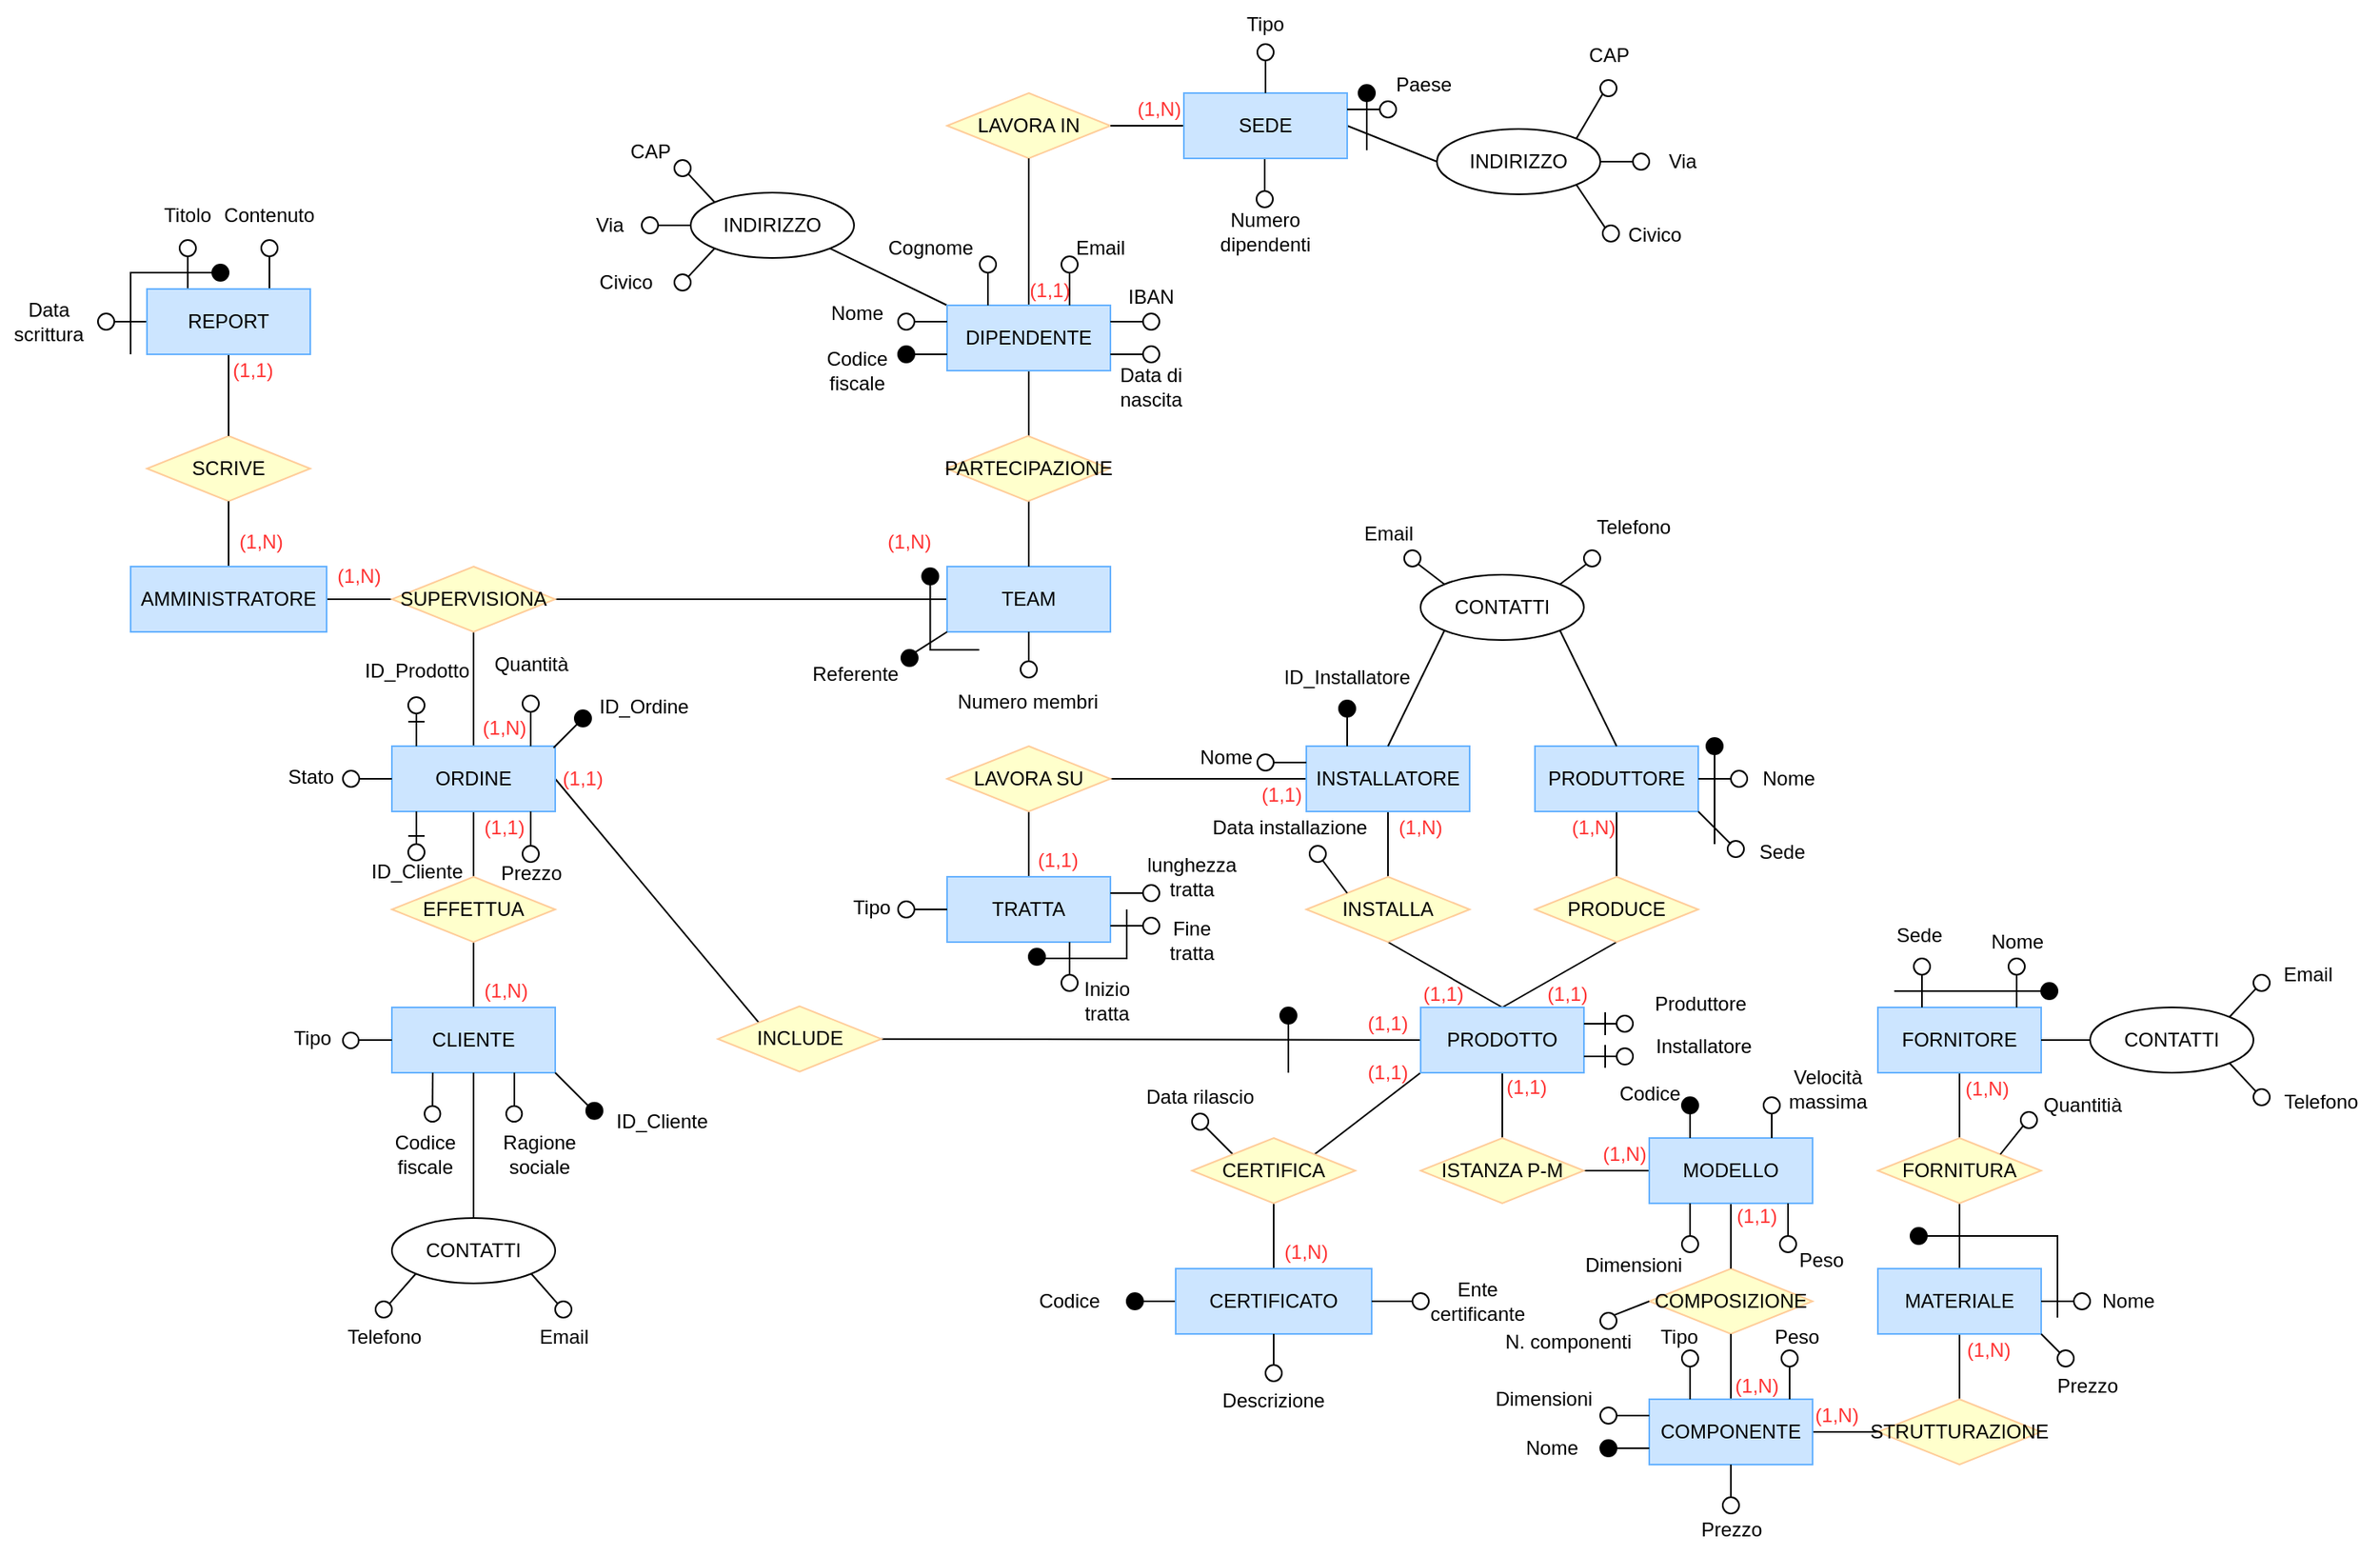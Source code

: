 <mxfile scale="1" border="0" version="27.0.6">
  <diagram id="7mVVUgtAYQc9shM8_lYV" name="Pagina-1">
    <mxGraphModel dx="571" dy="402" grid="1" gridSize="10" guides="1" tooltips="1" connect="1" arrows="1" fold="1" page="1" pageScale="1" pageWidth="850" pageHeight="1100" math="0" shadow="0">
      <root>
        <mxCell id="0" />
        <mxCell id="1" parent="0" />
        <mxCell id="F6IqYeP-QF8k3JX5tnnC-1" value="SCRIVE" style="rhombus;whiteSpace=wrap;html=1;fillColor=#FFFFCC;strokeColor=#FFCC99;" parent="1" vertex="1">
          <mxGeometry x="240" y="330" width="100" height="40" as="geometry" />
        </mxCell>
        <mxCell id="F6IqYeP-QF8k3JX5tnnC-2" value="COMPOSIZIONE" style="rhombus;whiteSpace=wrap;html=1;fillColor=#FFFFCC;strokeColor=#FFCC99;" parent="1" vertex="1">
          <mxGeometry x="1160" y="840" width="100" height="40" as="geometry" />
        </mxCell>
        <mxCell id="F6IqYeP-QF8k3JX5tnnC-4" value="" style="endArrow=none;html=1;rounded=0;entryX=0.5;entryY=1;entryDx=0;entryDy=0;exitX=0.5;exitY=0;exitDx=0;exitDy=0;" parent="1" source="F6IqYeP-QF8k3JX5tnnC-1" target="F6IqYeP-QF8k3JX5tnnC-105" edge="1">
          <mxGeometry width="50" height="50" relative="1" as="geometry">
            <mxPoint x="390" y="440" as="sourcePoint" />
            <mxPoint x="440" y="390" as="targetPoint" />
          </mxGeometry>
        </mxCell>
        <mxCell id="F6IqYeP-QF8k3JX5tnnC-5" value="" style="endArrow=none;html=1;rounded=0;entryX=0.5;entryY=1;entryDx=0;entryDy=0;exitX=0.5;exitY=0;exitDx=0;exitDy=0;" parent="1" source="F6IqYeP-QF8k3JX5tnnC-26" target="F6IqYeP-QF8k3JX5tnnC-1" edge="1">
          <mxGeometry width="50" height="50" relative="1" as="geometry">
            <mxPoint x="390" y="440" as="sourcePoint" />
            <mxPoint x="440" y="390" as="targetPoint" />
          </mxGeometry>
        </mxCell>
        <mxCell id="F6IqYeP-QF8k3JX5tnnC-6" value="" style="endArrow=none;html=1;rounded=0;entryX=0;entryY=0.5;entryDx=0;entryDy=0;exitX=1;exitY=0.5;exitDx=0;exitDy=0;" parent="1" source="F6IqYeP-QF8k3JX5tnnC-26" target="F6IqYeP-QF8k3JX5tnnC-25" edge="1">
          <mxGeometry width="50" height="50" relative="1" as="geometry">
            <mxPoint x="300" y="340" as="sourcePoint" />
            <mxPoint x="300" y="290" as="targetPoint" />
          </mxGeometry>
        </mxCell>
        <mxCell id="F6IqYeP-QF8k3JX5tnnC-7" value="" style="endArrow=none;html=1;rounded=0;entryX=0.5;entryY=0;entryDx=0;entryDy=0;exitX=0.5;exitY=1;exitDx=0;exitDy=0;" parent="1" source="F6IqYeP-QF8k3JX5tnnC-25" edge="1">
          <mxGeometry width="50" height="50" relative="1" as="geometry">
            <mxPoint x="440" y="480" as="sourcePoint" />
            <mxPoint x="440" y="520" as="targetPoint" />
          </mxGeometry>
        </mxCell>
        <mxCell id="F6IqYeP-QF8k3JX5tnnC-9" value="" style="endArrow=none;html=1;rounded=0;entryX=0.5;entryY=0;entryDx=0;entryDy=0;exitX=0.5;exitY=1;exitDx=0;exitDy=0;" parent="1" source="F6IqYeP-QF8k3JX5tnnC-29" target="F6IqYeP-QF8k3JX5tnnC-28" edge="1">
          <mxGeometry width="50" height="50" relative="1" as="geometry">
            <mxPoint x="500" y="630" as="sourcePoint" />
            <mxPoint x="550" y="630" as="targetPoint" />
          </mxGeometry>
        </mxCell>
        <mxCell id="F6IqYeP-QF8k3JX5tnnC-10" value="" style="endArrow=none;html=1;rounded=0;entryX=0.5;entryY=1;entryDx=0;entryDy=0;exitX=0.5;exitY=0;exitDx=0;exitDy=0;" parent="1" source="F6IqYeP-QF8k3JX5tnnC-29" edge="1">
          <mxGeometry width="50" height="50" relative="1" as="geometry">
            <mxPoint x="450" y="490" as="sourcePoint" />
            <mxPoint x="440" y="560" as="targetPoint" />
          </mxGeometry>
        </mxCell>
        <mxCell id="F6IqYeP-QF8k3JX5tnnC-11" value="" style="endArrow=none;html=1;rounded=0;entryX=0;entryY=0;entryDx=0;entryDy=0;exitX=1;exitY=0.5;exitDx=0;exitDy=0;" parent="1" target="F6IqYeP-QF8k3JX5tnnC-27" edge="1">
          <mxGeometry width="50" height="50" relative="1" as="geometry">
            <mxPoint x="490" y="540" as="sourcePoint" />
            <mxPoint x="640" y="470" as="targetPoint" />
          </mxGeometry>
        </mxCell>
        <mxCell id="F6IqYeP-QF8k3JX5tnnC-15" value="" style="endArrow=none;html=1;rounded=0;entryX=0.5;entryY=1;entryDx=0;entryDy=0;exitX=0.5;exitY=0;exitDx=0;exitDy=0;" parent="1" source="F6IqYeP-QF8k3JX5tnnC-65" target="F6IqYeP-QF8k3JX5tnnC-159" edge="1">
          <mxGeometry width="50" height="50" relative="1" as="geometry">
            <mxPoint x="1150" y="530" as="sourcePoint" />
            <mxPoint x="1105" y="480" as="targetPoint" />
          </mxGeometry>
        </mxCell>
        <mxCell id="F6IqYeP-QF8k3JX5tnnC-16" value="" style="endArrow=none;html=1;rounded=0;entryX=0.5;entryY=1;entryDx=0;entryDy=0;exitX=0.5;exitY=0;exitDx=0;exitDy=0;" parent="1" source="F6IqYeP-QF8k3JX5tnnC-66" target="F6IqYeP-QF8k3JX5tnnC-42" edge="1">
          <mxGeometry width="50" height="50" relative="1" as="geometry">
            <mxPoint x="1150" y="610" as="sourcePoint" />
            <mxPoint x="1150" y="570" as="targetPoint" />
          </mxGeometry>
        </mxCell>
        <mxCell id="F6IqYeP-QF8k3JX5tnnC-17" value="" style="endArrow=none;html=1;rounded=0;entryX=0;entryY=0.5;entryDx=0;entryDy=0;exitX=1;exitY=0.5;exitDx=0;exitDy=0;" parent="1" source="F6IqYeP-QF8k3JX5tnnC-21" target="F6IqYeP-QF8k3JX5tnnC-42" edge="1">
          <mxGeometry width="50" height="50" relative="1" as="geometry">
            <mxPoint x="840" y="440" as="sourcePoint" />
            <mxPoint x="950" y="440" as="targetPoint" />
          </mxGeometry>
        </mxCell>
        <mxCell id="F6IqYeP-QF8k3JX5tnnC-18" value="" style="endArrow=none;html=1;rounded=0;entryX=0.5;entryY=0;entryDx=0;entryDy=0;exitX=0.5;exitY=1;exitDx=0;exitDy=0;" parent="1" source="F6IqYeP-QF8k3JX5tnnC-21" target="F6IqYeP-QF8k3JX5tnnC-143" edge="1">
          <mxGeometry width="50" height="50" relative="1" as="geometry">
            <mxPoint x="840" y="550" as="sourcePoint" />
            <mxPoint x="880" y="550" as="targetPoint" />
          </mxGeometry>
        </mxCell>
        <mxCell id="F6IqYeP-QF8k3JX5tnnC-19" value="" style="endArrow=none;html=1;rounded=0;entryX=0.5;entryY=1;entryDx=0;entryDy=0;exitX=0.5;exitY=0;exitDx=0;exitDy=0;" parent="1" source="F6IqYeP-QF8k3JX5tnnC-67" target="F6IqYeP-QF8k3JX5tnnC-66" edge="1">
          <mxGeometry width="50" height="50" relative="1" as="geometry">
            <mxPoint x="1010" y="610" as="sourcePoint" />
            <mxPoint x="1010" y="570" as="targetPoint" />
          </mxGeometry>
        </mxCell>
        <mxCell id="F6IqYeP-QF8k3JX5tnnC-20" value="" style="endArrow=none;html=1;rounded=0;entryX=0.5;entryY=0;entryDx=0;entryDy=0;exitX=0.5;exitY=1;exitDx=0;exitDy=0;" parent="1" source="F6IqYeP-QF8k3JX5tnnC-65" target="F6IqYeP-QF8k3JX5tnnC-67" edge="1">
          <mxGeometry width="50" height="50" relative="1" as="geometry">
            <mxPoint x="1080" y="690" as="sourcePoint" />
            <mxPoint x="1010" y="650" as="targetPoint" />
          </mxGeometry>
        </mxCell>
        <mxCell id="F6IqYeP-QF8k3JX5tnnC-21" value="LAVORA SU" style="rhombus;whiteSpace=wrap;html=1;fillColor=#FFFFCC;strokeColor=#FFCC99;" parent="1" vertex="1">
          <mxGeometry x="730" y="520" width="100" height="40" as="geometry" />
        </mxCell>
        <mxCell id="F6IqYeP-QF8k3JX5tnnC-22" value="" style="endArrow=none;html=1;rounded=0;entryX=0;entryY=0.5;entryDx=0;entryDy=0;exitX=1;exitY=0.5;exitDx=0;exitDy=0;" parent="1" source="F6IqYeP-QF8k3JX5tnnC-27" target="F6IqYeP-QF8k3JX5tnnC-67" edge="1">
          <mxGeometry width="50" height="50" relative="1" as="geometry">
            <mxPoint x="700" y="670" as="sourcePoint" />
            <mxPoint x="760" y="670" as="targetPoint" />
          </mxGeometry>
        </mxCell>
        <mxCell id="F6IqYeP-QF8k3JX5tnnC-23" value="" style="endArrow=none;html=1;rounded=0;entryX=0;entryY=0.5;entryDx=0;entryDy=0;exitX=1;exitY=0.5;exitDx=0;exitDy=0;" parent="1" source="F6IqYeP-QF8k3JX5tnnC-25" target="F6IqYeP-QF8k3JX5tnnC-24" edge="1">
          <mxGeometry width="50" height="50" relative="1" as="geometry">
            <mxPoint x="630" y="680" as="sourcePoint" />
            <mxPoint x="880" y="680" as="targetPoint" />
          </mxGeometry>
        </mxCell>
        <mxCell id="F6IqYeP-QF8k3JX5tnnC-24" value="TEAM" style="rounded=0;whiteSpace=wrap;html=1;fillColor=#CCE5FF;strokeColor=#66B2FF;container=0;" parent="1" vertex="1">
          <mxGeometry x="730" y="410" width="100" height="40" as="geometry" />
        </mxCell>
        <mxCell id="F6IqYeP-QF8k3JX5tnnC-25" value="SUPERVISIONA" style="rhombus;whiteSpace=wrap;html=1;fillColor=#FFFFCC;strokeColor=#FFCC99;" parent="1" vertex="1">
          <mxGeometry x="390" y="410" width="100" height="40" as="geometry" />
        </mxCell>
        <mxCell id="F6IqYeP-QF8k3JX5tnnC-26" value="AMMINISTRATORE" style="rounded=0;whiteSpace=wrap;html=1;fillColor=#CCE5FF;strokeColor=#66B2FF;container=0;" parent="1" vertex="1">
          <mxGeometry x="230" y="410" width="120" height="40" as="geometry" />
        </mxCell>
        <mxCell id="F6IqYeP-QF8k3JX5tnnC-27" value="INCLUDE" style="rhombus;whiteSpace=wrap;html=1;fillColor=#FFFFCC;strokeColor=#FFCC99;" parent="1" vertex="1">
          <mxGeometry x="589.68" y="679.32" width="100" height="40" as="geometry" />
        </mxCell>
        <mxCell id="F6IqYeP-QF8k3JX5tnnC-28" value="CLIENTE" style="rounded=0;whiteSpace=wrap;html=1;fillColor=#CCE5FF;strokeColor=#66B2FF;container=0;" parent="1" vertex="1">
          <mxGeometry x="390" y="680" width="100" height="40" as="geometry" />
        </mxCell>
        <mxCell id="F6IqYeP-QF8k3JX5tnnC-29" value="EFFETTUA" style="rhombus;whiteSpace=wrap;html=1;fillColor=#FFFFCC;strokeColor=#FFCC99;" parent="1" vertex="1">
          <mxGeometry x="390" y="600" width="100" height="40" as="geometry" />
        </mxCell>
        <mxCell id="F6IqYeP-QF8k3JX5tnnC-42" value="INSTALLATORE" style="rounded=0;whiteSpace=wrap;html=1;fillColor=#CCE5FF;strokeColor=#66B2FF;container=0;" parent="1" vertex="1">
          <mxGeometry x="950" y="520" width="100" height="40" as="geometry" />
        </mxCell>
        <mxCell id="F6IqYeP-QF8k3JX5tnnC-43" value="" style="endArrow=none;html=1;rounded=0;entryX=0.5;entryY=0;entryDx=0;entryDy=0;exitX=0.5;exitY=1;exitDx=0;exitDy=0;" parent="1" source="F6IqYeP-QF8k3JX5tnnC-67" target="F6IqYeP-QF8k3JX5tnnC-68" edge="1">
          <mxGeometry width="50" height="50" relative="1" as="geometry">
            <mxPoint x="790" y="710" as="sourcePoint" />
            <mxPoint x="1030" y="710" as="targetPoint" />
          </mxGeometry>
        </mxCell>
        <mxCell id="F6IqYeP-QF8k3JX5tnnC-44" value="" style="endArrow=none;html=1;rounded=0;exitX=1;exitY=0;exitDx=0;exitDy=0;entryX=0;entryY=1;entryDx=0;entryDy=0;" parent="1" source="F6IqYeP-QF8k3JX5tnnC-199" target="F6IqYeP-QF8k3JX5tnnC-67" edge="1">
          <mxGeometry width="50" height="50" relative="1" as="geometry">
            <mxPoint x="1080" y="730" as="sourcePoint" />
            <mxPoint x="1070" y="720" as="targetPoint" />
          </mxGeometry>
        </mxCell>
        <mxCell id="F6IqYeP-QF8k3JX5tnnC-45" value="" style="endArrow=none;html=1;rounded=0;exitX=0.5;exitY=1;exitDx=0;exitDy=0;entryX=0.5;entryY=0;entryDx=0;entryDy=0;" parent="1" source="F6IqYeP-QF8k3JX5tnnC-199" edge="1">
          <mxGeometry width="50" height="50" relative="1" as="geometry">
            <mxPoint x="965" y="780" as="sourcePoint" />
            <mxPoint x="930" y="840" as="targetPoint" />
          </mxGeometry>
        </mxCell>
        <mxCell id="F6IqYeP-QF8k3JX5tnnC-46" value="" style="endArrow=none;html=1;rounded=0;entryX=1;entryY=0.5;entryDx=0;entryDy=0;exitX=0;exitY=0.5;exitDx=0;exitDy=0;" parent="1" target="F6IqYeP-QF8k3JX5tnnC-68" edge="1">
          <mxGeometry width="50" height="50" relative="1" as="geometry">
            <mxPoint x="1160" y="780" as="sourcePoint" />
            <mxPoint x="1080" y="770" as="targetPoint" />
          </mxGeometry>
        </mxCell>
        <mxCell id="F6IqYeP-QF8k3JX5tnnC-47" value="" style="endArrow=none;html=1;rounded=0;fontFamily=Helvetica;fontSize=12;fontColor=default;entryX=0.5;entryY=1;entryDx=0;entryDy=0;exitX=0.5;exitY=0;exitDx=0;exitDy=0;" parent="1" source="F6IqYeP-QF8k3JX5tnnC-69" target="F6IqYeP-QF8k3JX5tnnC-2" edge="1">
          <mxGeometry width="50" height="50" relative="1" as="geometry">
            <mxPoint x="1250" y="910" as="sourcePoint" />
            <mxPoint x="1260" y="890" as="targetPoint" />
          </mxGeometry>
        </mxCell>
        <mxCell id="F6IqYeP-QF8k3JX5tnnC-48" value="" style="endArrow=none;html=1;rounded=0;fontFamily=Helvetica;fontSize=12;fontColor=default;entryX=0.5;entryY=1;entryDx=0;entryDy=0;exitX=0.5;exitY=0;exitDx=0;exitDy=0;" parent="1" source="F6IqYeP-QF8k3JX5tnnC-2" edge="1">
          <mxGeometry width="50" height="50" relative="1" as="geometry">
            <mxPoint x="1250" y="830" as="sourcePoint" />
            <mxPoint x="1210" y="800" as="targetPoint" />
          </mxGeometry>
        </mxCell>
        <mxCell id="F6IqYeP-QF8k3JX5tnnC-50" value="" style="endArrow=none;html=1;rounded=0;fontFamily=Helvetica;fontSize=12;fontColor=default;entryX=0;entryY=0.5;entryDx=0;entryDy=0;exitX=1;exitY=0.5;exitDx=0;exitDy=0;" parent="1" source="F6IqYeP-QF8k3JX5tnnC-69" target="F6IqYeP-QF8k3JX5tnnC-72" edge="1">
          <mxGeometry width="50" height="50" relative="1" as="geometry">
            <mxPoint x="1220" y="930" as="sourcePoint" />
            <mxPoint x="1220" y="890" as="targetPoint" />
          </mxGeometry>
        </mxCell>
        <mxCell id="F6IqYeP-QF8k3JX5tnnC-51" value="" style="endArrow=none;html=1;rounded=0;fontFamily=Helvetica;fontSize=12;fontColor=default;entryX=0.5;entryY=1;entryDx=0;entryDy=0;exitX=0.5;exitY=0;exitDx=0;exitDy=0;" parent="1" source="F6IqYeP-QF8k3JX5tnnC-72" target="F6IqYeP-QF8k3JX5tnnC-73" edge="1">
          <mxGeometry width="50" height="50" relative="1" as="geometry">
            <mxPoint x="1270" y="950" as="sourcePoint" />
            <mxPoint x="1310" y="950" as="targetPoint" />
          </mxGeometry>
        </mxCell>
        <mxCell id="F6IqYeP-QF8k3JX5tnnC-52" value="" style="endArrow=none;html=1;rounded=0;fontFamily=Helvetica;fontSize=12;fontColor=default;entryX=0.5;entryY=1;entryDx=0;entryDy=0;exitX=0.5;exitY=0;exitDx=0;exitDy=0;" parent="1" source="F6IqYeP-QF8k3JX5tnnC-73" target="F6IqYeP-QF8k3JX5tnnC-74" edge="1">
          <mxGeometry width="50" height="50" relative="1" as="geometry">
            <mxPoint x="1360" y="930" as="sourcePoint" />
            <mxPoint x="1360" y="890" as="targetPoint" />
          </mxGeometry>
        </mxCell>
        <mxCell id="F6IqYeP-QF8k3JX5tnnC-53" value="" style="endArrow=none;html=1;rounded=0;fontFamily=Helvetica;fontSize=12;fontColor=default;entryX=0.5;entryY=1;entryDx=0;entryDy=0;exitX=0.5;exitY=0;exitDx=0;exitDy=0;" parent="1" source="F6IqYeP-QF8k3JX5tnnC-74" target="F6IqYeP-QF8k3JX5tnnC-75" edge="1">
          <mxGeometry width="50" height="50" relative="1" as="geometry">
            <mxPoint x="1360" y="850" as="sourcePoint" />
            <mxPoint x="1360" y="810" as="targetPoint" />
          </mxGeometry>
        </mxCell>
        <mxCell id="F6IqYeP-QF8k3JX5tnnC-65" value="PRODUCE" style="rhombus;whiteSpace=wrap;html=1;fillColor=#FFFFCC;strokeColor=#FFCC99;" parent="1" vertex="1">
          <mxGeometry x="1090" y="600" width="100" height="40" as="geometry" />
        </mxCell>
        <mxCell id="F6IqYeP-QF8k3JX5tnnC-66" value="INSTALLA" style="rhombus;whiteSpace=wrap;html=1;fillColor=#FFFFCC;strokeColor=#FFCC99;" parent="1" vertex="1">
          <mxGeometry x="950" y="600" width="100" height="40" as="geometry" />
        </mxCell>
        <mxCell id="F6IqYeP-QF8k3JX5tnnC-67" value="PRODOTTO" style="rounded=0;whiteSpace=wrap;html=1;fillColor=#CCE5FF;strokeColor=#66B2FF;container=0;" parent="1" vertex="1">
          <mxGeometry x="1020" y="680" width="100" height="40" as="geometry" />
        </mxCell>
        <mxCell id="F6IqYeP-QF8k3JX5tnnC-68" value="ISTANZA P-M" style="rhombus;whiteSpace=wrap;html=1;fillColor=#FFFFCC;strokeColor=#FFCC99;" parent="1" vertex="1">
          <mxGeometry x="1020" y="760" width="100" height="40" as="geometry" />
        </mxCell>
        <mxCell id="F6IqYeP-QF8k3JX5tnnC-69" value="COMPONENTE" style="rounded=0;whiteSpace=wrap;html=1;fillColor=#CCE5FF;strokeColor=#66B2FF;container=0;" parent="1" vertex="1">
          <mxGeometry x="1160" y="920" width="100" height="40" as="geometry" />
        </mxCell>
        <mxCell id="F6IqYeP-QF8k3JX5tnnC-72" value="STRUTTURAZIONE" style="rhombus;whiteSpace=wrap;html=1;fillColor=#FFFFCC;strokeColor=#FFCC99;" parent="1" vertex="1">
          <mxGeometry x="1300" y="920" width="100" height="40" as="geometry" />
        </mxCell>
        <mxCell id="F6IqYeP-QF8k3JX5tnnC-73" value="MATERIALE" style="rounded=0;whiteSpace=wrap;html=1;fillColor=#CCE5FF;strokeColor=#66B2FF;container=0;" parent="1" vertex="1">
          <mxGeometry x="1300" y="840" width="100" height="40" as="geometry" />
        </mxCell>
        <mxCell id="F6IqYeP-QF8k3JX5tnnC-74" value="FORNITURA" style="rhombus;whiteSpace=wrap;html=1;fillColor=#FFFFCC;strokeColor=#FFCC99;" parent="1" vertex="1">
          <mxGeometry x="1300" y="760" width="100" height="40" as="geometry" />
        </mxCell>
        <mxCell id="F6IqYeP-QF8k3JX5tnnC-75" value="FORNITORE" style="rounded=0;whiteSpace=wrap;html=1;fillColor=#CCE5FF;strokeColor=#66B2FF;container=0;" parent="1" vertex="1">
          <mxGeometry x="1300" y="680" width="100" height="40" as="geometry" />
        </mxCell>
        <mxCell id="F6IqYeP-QF8k3JX5tnnC-83" value="" style="group" parent="1" vertex="1" connectable="0">
          <mxGeometry x="1030" y="82" width="170" height="140" as="geometry" />
        </mxCell>
        <mxCell id="F6IqYeP-QF8k3JX5tnnC-84" value="Civico" style="text;html=1;align=center;verticalAlign=middle;resizable=0;points=[];autosize=1;strokeColor=none;fillColor=none;container=0;" parent="F6IqYeP-QF8k3JX5tnnC-83" vertex="1">
          <mxGeometry x="102.5" y="110" width="60" height="30" as="geometry" />
        </mxCell>
        <mxCell id="F6IqYeP-QF8k3JX5tnnC-85" value="INDIRIZZO" style="ellipse;whiteSpace=wrap;html=1;fillColor=default;container=0;" parent="F6IqYeP-QF8k3JX5tnnC-83" vertex="1">
          <mxGeometry y="60" width="100" height="40" as="geometry" />
        </mxCell>
        <mxCell id="F6IqYeP-QF8k3JX5tnnC-86" value="" style="ellipse;whiteSpace=wrap;html=1;aspect=fixed;fillColor=none;strokeColor=default;direction=south;container=0;" parent="F6IqYeP-QF8k3JX5tnnC-83" vertex="1">
          <mxGeometry x="120" y="75" width="10" height="10" as="geometry" />
        </mxCell>
        <mxCell id="F6IqYeP-QF8k3JX5tnnC-87" value="" style="endArrow=none;html=1;rounded=0;entryX=1;entryY=0.5;entryDx=0;entryDy=0;exitX=0.5;exitY=1;exitDx=0;exitDy=0;" parent="F6IqYeP-QF8k3JX5tnnC-83" source="F6IqYeP-QF8k3JX5tnnC-86" target="F6IqYeP-QF8k3JX5tnnC-85" edge="1">
          <mxGeometry width="50" height="50" relative="1" as="geometry">
            <mxPoint x="75" y="51" as="sourcePoint" />
            <mxPoint x="5" y="71" as="targetPoint" />
          </mxGeometry>
        </mxCell>
        <mxCell id="F6IqYeP-QF8k3JX5tnnC-88" value="" style="endArrow=none;html=1;rounded=0;entryX=1;entryY=0;entryDx=0;entryDy=0;exitX=1;exitY=1;exitDx=0;exitDy=0;" parent="F6IqYeP-QF8k3JX5tnnC-83" source="F6IqYeP-QF8k3JX5tnnC-89" target="F6IqYeP-QF8k3JX5tnnC-85" edge="1">
          <mxGeometry width="50" height="50" relative="1" as="geometry">
            <mxPoint x="45" y="40" as="sourcePoint" />
            <mxPoint x="45" y="60" as="targetPoint" />
          </mxGeometry>
        </mxCell>
        <mxCell id="F6IqYeP-QF8k3JX5tnnC-89" value="" style="ellipse;whiteSpace=wrap;html=1;aspect=fixed;fillColor=none;strokeColor=default;direction=south;container=0;" parent="F6IqYeP-QF8k3JX5tnnC-83" vertex="1">
          <mxGeometry x="100" y="30" width="10" height="10" as="geometry" />
        </mxCell>
        <mxCell id="F6IqYeP-QF8k3JX5tnnC-90" value="" style="ellipse;whiteSpace=wrap;html=1;aspect=fixed;fillColor=none;strokeColor=default;direction=south;container=0;" parent="F6IqYeP-QF8k3JX5tnnC-83" vertex="1">
          <mxGeometry x="101.5" y="119" width="10" height="10" as="geometry" />
        </mxCell>
        <mxCell id="F6IqYeP-QF8k3JX5tnnC-91" value="" style="endArrow=none;html=1;rounded=0;entryX=1;entryY=1;entryDx=0;entryDy=0;exitX=0;exitY=1;exitDx=0;exitDy=0;" parent="F6IqYeP-QF8k3JX5tnnC-83" source="F6IqYeP-QF8k3JX5tnnC-90" target="F6IqYeP-QF8k3JX5tnnC-85" edge="1">
          <mxGeometry width="50" height="50" relative="1" as="geometry">
            <mxPoint x="85" y="61" as="sourcePoint" />
            <mxPoint x="15" y="81" as="targetPoint" />
            <Array as="points" />
          </mxGeometry>
        </mxCell>
        <mxCell id="F6IqYeP-QF8k3JX5tnnC-92" value="Via" style="text;html=1;align=center;verticalAlign=middle;resizable=0;points=[];autosize=1;strokeColor=none;fillColor=none;container=0;" parent="F6IqYeP-QF8k3JX5tnnC-83" vertex="1">
          <mxGeometry x="130" y="65" width="40" height="30" as="geometry" />
        </mxCell>
        <mxCell id="F6IqYeP-QF8k3JX5tnnC-93" value="CAP" style="text;html=1;align=center;verticalAlign=middle;resizable=0;points=[];autosize=1;strokeColor=none;fillColor=none;container=0;" parent="F6IqYeP-QF8k3JX5tnnC-83" vertex="1">
          <mxGeometry x="80" width="50" height="30" as="geometry" />
        </mxCell>
        <mxCell id="F6IqYeP-QF8k3JX5tnnC-95" value="" style="endArrow=none;html=1;rounded=0;fontFamily=Helvetica;fontSize=12;fontColor=default;entryX=0.25;entryY=0;entryDx=0;entryDy=0;" parent="1" target="F6IqYeP-QF8k3JX5tnnC-105" edge="1">
          <mxGeometry width="50" height="50" relative="1" as="geometry">
            <mxPoint x="265" y="220" as="sourcePoint" />
            <mxPoint x="325" y="250" as="targetPoint" />
          </mxGeometry>
        </mxCell>
        <mxCell id="F6IqYeP-QF8k3JX5tnnC-96" value="" style="ellipse;whiteSpace=wrap;html=1;aspect=fixed;fillColor=none;strokeColor=default;" parent="1" vertex="1">
          <mxGeometry x="260" y="210" width="10" height="10" as="geometry" />
        </mxCell>
        <mxCell id="F6IqYeP-QF8k3JX5tnnC-97" value="Titolo" style="text;html=1;align=center;verticalAlign=middle;whiteSpace=wrap;rounded=0;fontFamily=Helvetica;fontSize=12;fontColor=default;" parent="1" vertex="1">
          <mxGeometry x="235" y="180" width="60" height="30" as="geometry" />
        </mxCell>
        <mxCell id="F6IqYeP-QF8k3JX5tnnC-98" value="Contenuto" style="text;html=1;align=center;verticalAlign=middle;whiteSpace=wrap;rounded=0;fontFamily=Helvetica;fontSize=12;fontColor=default;" parent="1" vertex="1">
          <mxGeometry x="285" y="180" width="60" height="30" as="geometry" />
        </mxCell>
        <mxCell id="F6IqYeP-QF8k3JX5tnnC-99" value="" style="group" parent="1" vertex="1" connectable="0">
          <mxGeometry x="310" y="210" width="10" height="10" as="geometry" />
        </mxCell>
        <mxCell id="F6IqYeP-QF8k3JX5tnnC-100" value="" style="endArrow=none;html=1;rounded=0;fontFamily=Helvetica;fontSize=12;fontColor=default;entryX=0.75;entryY=0;entryDx=0;entryDy=0;" parent="F6IqYeP-QF8k3JX5tnnC-99" target="F6IqYeP-QF8k3JX5tnnC-105" edge="1">
          <mxGeometry width="50" height="50" relative="1" as="geometry">
            <mxPoint x="5" y="10" as="sourcePoint" />
            <mxPoint x="70" y="10" as="targetPoint" />
          </mxGeometry>
        </mxCell>
        <mxCell id="F6IqYeP-QF8k3JX5tnnC-101" value="" style="ellipse;whiteSpace=wrap;html=1;aspect=fixed;fillColor=#FFFFFF;strokeColor=default;" parent="F6IqYeP-QF8k3JX5tnnC-99" vertex="1">
          <mxGeometry width="10" height="10" as="geometry" />
        </mxCell>
        <mxCell id="F6IqYeP-QF8k3JX5tnnC-102" value="" style="group" parent="1" vertex="1" connectable="0">
          <mxGeometry x="170" y="250" width="10" height="10" as="geometry" />
        </mxCell>
        <mxCell id="F6IqYeP-QF8k3JX5tnnC-103" value="" style="endArrow=none;html=1;rounded=0;fontFamily=Helvetica;fontSize=12;fontColor=default;entryX=0.75;entryY=0;entryDx=0;entryDy=0;exitX=1;exitY=0.5;exitDx=0;exitDy=0;" parent="F6IqYeP-QF8k3JX5tnnC-102" source="F6IqYeP-QF8k3JX5tnnC-104" edge="1">
          <mxGeometry width="50" height="50" relative="1" as="geometry">
            <mxPoint x="5" y="10" as="sourcePoint" />
            <mxPoint x="70" y="10" as="targetPoint" />
          </mxGeometry>
        </mxCell>
        <mxCell id="F6IqYeP-QF8k3JX5tnnC-104" value="" style="ellipse;whiteSpace=wrap;html=1;aspect=fixed;fillColor=#FFFFFF;strokeColor=default;" parent="1" vertex="1">
          <mxGeometry x="210" y="255" width="10" height="10" as="geometry" />
        </mxCell>
        <mxCell id="F6IqYeP-QF8k3JX5tnnC-105" value="REPORT" style="rounded=0;whiteSpace=wrap;html=1;fillColor=#CCE5FF;strokeColor=#66B2FF;container=0;" parent="1" vertex="1">
          <mxGeometry x="240" y="240" width="100" height="40" as="geometry" />
        </mxCell>
        <mxCell id="F6IqYeP-QF8k3JX5tnnC-106" value="Data scrittura" style="text;html=1;align=center;verticalAlign=middle;whiteSpace=wrap;rounded=0;fontFamily=Helvetica;fontSize=12;fontColor=default;" parent="1" vertex="1">
          <mxGeometry x="150" y="245" width="60" height="30" as="geometry" />
        </mxCell>
        <mxCell id="F6IqYeP-QF8k3JX5tnnC-107" value="" style="ellipse;whiteSpace=wrap;html=1;aspect=fixed;fillColor=#000000;strokeColor=default;" parent="1" vertex="1">
          <mxGeometry x="280" y="225" width="10" height="10" as="geometry" />
        </mxCell>
        <mxCell id="F6IqYeP-QF8k3JX5tnnC-108" value="" style="endArrow=none;html=1;rounded=0;fontFamily=Helvetica;fontSize=12;fontColor=default;" parent="1" edge="1">
          <mxGeometry width="50" height="50" relative="1" as="geometry">
            <mxPoint x="230" y="280" as="sourcePoint" />
            <mxPoint x="280" y="230" as="targetPoint" />
            <Array as="points">
              <mxPoint x="230" y="230" />
            </Array>
          </mxGeometry>
        </mxCell>
        <mxCell id="F6IqYeP-QF8k3JX5tnnC-109" value="" style="group" parent="1" vertex="1" connectable="0">
          <mxGeometry x="360" y="455" width="224" height="166" as="geometry" />
        </mxCell>
        <mxCell id="F6IqYeP-QF8k3JX5tnnC-110" value="Quantità" style="text;html=1;align=center;verticalAlign=middle;resizable=0;points=[];autosize=1;strokeColor=none;fillColor=none;container=0;" parent="F6IqYeP-QF8k3JX5tnnC-109" vertex="1">
          <mxGeometry x="80" width="70" height="30" as="geometry" />
        </mxCell>
        <mxCell id="F6IqYeP-QF8k3JX5tnnC-111" value="ID_Ordine" style="text;html=1;align=center;verticalAlign=middle;resizable=0;points=[];autosize=1;strokeColor=none;fillColor=none;container=0;" parent="F6IqYeP-QF8k3JX5tnnC-109" vertex="1">
          <mxGeometry x="144" y="26" width="80" height="30" as="geometry" />
        </mxCell>
        <mxCell id="F6IqYeP-QF8k3JX5tnnC-112" value="ORDINE" style="rounded=0;whiteSpace=wrap;html=1;fillColor=#CCE5FF;strokeColor=#66B2FF;container=0;" parent="F6IqYeP-QF8k3JX5tnnC-109" vertex="1">
          <mxGeometry x="30" y="65" width="100" height="40" as="geometry" />
        </mxCell>
        <mxCell id="F6IqYeP-QF8k3JX5tnnC-113" value="ID_Prodotto" style="text;html=1;align=center;verticalAlign=middle;resizable=0;points=[];autosize=1;strokeColor=none;fillColor=none;container=0;" parent="F6IqYeP-QF8k3JX5tnnC-109" vertex="1">
          <mxGeometry y="4" width="90" height="30" as="geometry" />
        </mxCell>
        <mxCell id="F6IqYeP-QF8k3JX5tnnC-114" value="ID_Cliente" style="text;html=1;align=center;verticalAlign=middle;resizable=0;points=[];autosize=1;strokeColor=none;fillColor=none;container=0;" parent="F6IqYeP-QF8k3JX5tnnC-109" vertex="1">
          <mxGeometry x="5" y="127" width="80" height="30" as="geometry" />
        </mxCell>
        <mxCell id="F6IqYeP-QF8k3JX5tnnC-115" value="Prezzo" style="text;html=1;align=center;verticalAlign=middle;resizable=0;points=[];autosize=1;strokeColor=none;fillColor=none;container=0;" parent="F6IqYeP-QF8k3JX5tnnC-109" vertex="1">
          <mxGeometry x="85" y="128" width="60" height="30" as="geometry" />
        </mxCell>
        <mxCell id="F6IqYeP-QF8k3JX5tnnC-116" value="" style="ellipse;whiteSpace=wrap;html=1;aspect=fixed;fillColor=#FFFFFF;strokeColor=default;rotation=0;container=0;" parent="F6IqYeP-QF8k3JX5tnnC-109" vertex="1">
          <mxGeometry x="40" y="35" width="10" height="10" as="geometry" />
        </mxCell>
        <mxCell id="F6IqYeP-QF8k3JX5tnnC-117" value="" style="endArrow=none;html=1;rounded=0;entryX=0.5;entryY=1;entryDx=0;entryDy=0;" parent="F6IqYeP-QF8k3JX5tnnC-109" target="F6IqYeP-QF8k3JX5tnnC-116" edge="1">
          <mxGeometry width="50" height="50" relative="1" as="geometry">
            <mxPoint x="45" y="65" as="sourcePoint" />
            <mxPoint x="116" y="56" as="targetPoint" />
          </mxGeometry>
        </mxCell>
        <mxCell id="F6IqYeP-QF8k3JX5tnnC-118" value="" style="endArrow=none;html=1;rounded=0;" parent="F6IqYeP-QF8k3JX5tnnC-109" edge="1">
          <mxGeometry width="50" height="50" relative="1" as="geometry">
            <mxPoint x="50" y="50" as="sourcePoint" />
            <mxPoint x="40" y="50" as="targetPoint" />
          </mxGeometry>
        </mxCell>
        <mxCell id="F6IqYeP-QF8k3JX5tnnC-119" value="" style="ellipse;whiteSpace=wrap;html=1;aspect=fixed;fillColor=#FFFFFF;strokeColor=default;rotation=-180;container=0;" parent="F6IqYeP-QF8k3JX5tnnC-109" vertex="1">
          <mxGeometry x="40" y="125" width="10" height="10" as="geometry" />
        </mxCell>
        <mxCell id="F6IqYeP-QF8k3JX5tnnC-120" value="" style="endArrow=none;html=1;rounded=0;entryX=0.5;entryY=1;entryDx=0;entryDy=0;" parent="F6IqYeP-QF8k3JX5tnnC-109" target="F6IqYeP-QF8k3JX5tnnC-119" edge="1">
          <mxGeometry width="50" height="50" relative="1" as="geometry">
            <mxPoint x="45" y="105" as="sourcePoint" />
            <mxPoint x="-26" y="114" as="targetPoint" />
          </mxGeometry>
        </mxCell>
        <mxCell id="F6IqYeP-QF8k3JX5tnnC-121" value="" style="endArrow=none;html=1;rounded=0;" parent="F6IqYeP-QF8k3JX5tnnC-109" edge="1">
          <mxGeometry width="50" height="50" relative="1" as="geometry">
            <mxPoint x="40" y="120" as="sourcePoint" />
            <mxPoint x="50" y="120" as="targetPoint" />
          </mxGeometry>
        </mxCell>
        <mxCell id="F6IqYeP-QF8k3JX5tnnC-122" value="" style="ellipse;whiteSpace=wrap;html=1;aspect=fixed;fillColor=none;strokeColor=default;container=0;" parent="F6IqYeP-QF8k3JX5tnnC-109" vertex="1">
          <mxGeometry x="110" y="34" width="10" height="10" as="geometry" />
        </mxCell>
        <mxCell id="F6IqYeP-QF8k3JX5tnnC-123" value="" style="endArrow=none;html=1;rounded=0;entryX=0.5;entryY=1;entryDx=0;entryDy=0;" parent="F6IqYeP-QF8k3JX5tnnC-109" target="F6IqYeP-QF8k3JX5tnnC-122" edge="1">
          <mxGeometry width="50" height="50" relative="1" as="geometry">
            <mxPoint x="115" y="65" as="sourcePoint" />
            <mxPoint x="185" y="45" as="targetPoint" />
          </mxGeometry>
        </mxCell>
        <mxCell id="F6IqYeP-QF8k3JX5tnnC-124" value="" style="ellipse;whiteSpace=wrap;html=1;aspect=fixed;fillColor=none;strokeColor=default;rotation=-180;container=0;" parent="F6IqYeP-QF8k3JX5tnnC-109" vertex="1">
          <mxGeometry x="110" y="126" width="10" height="10" as="geometry" />
        </mxCell>
        <mxCell id="F6IqYeP-QF8k3JX5tnnC-125" value="" style="endArrow=none;html=1;rounded=0;entryX=0.5;entryY=1;entryDx=0;entryDy=0;" parent="F6IqYeP-QF8k3JX5tnnC-109" target="F6IqYeP-QF8k3JX5tnnC-124" edge="1">
          <mxGeometry width="50" height="50" relative="1" as="geometry">
            <mxPoint x="115" y="105" as="sourcePoint" />
            <mxPoint x="45" y="125" as="targetPoint" />
          </mxGeometry>
        </mxCell>
        <mxCell id="F6IqYeP-QF8k3JX5tnnC-126" value="" style="ellipse;whiteSpace=wrap;html=1;aspect=fixed;fillColor=light-dark(#000000,#FFFFFF);strokeColor=default;rotation=45;container=0;" parent="F6IqYeP-QF8k3JX5tnnC-109" vertex="1">
          <mxGeometry x="142" y="43" width="10" height="10" as="geometry" />
        </mxCell>
        <mxCell id="F6IqYeP-QF8k3JX5tnnC-127" value="" style="endArrow=none;html=1;rounded=0;entryX=0.5;entryY=1;entryDx=0;entryDy=0;" parent="F6IqYeP-QF8k3JX5tnnC-109" target="F6IqYeP-QF8k3JX5tnnC-126" edge="1">
          <mxGeometry width="50" height="50" relative="1" as="geometry">
            <mxPoint x="129" y="66" as="sourcePoint" />
            <mxPoint x="193" y="102" as="targetPoint" />
          </mxGeometry>
        </mxCell>
        <mxCell id="F6IqYeP-QF8k3JX5tnnC-128" value="(1,N)" style="text;html=1;align=center;verticalAlign=middle;whiteSpace=wrap;rounded=0;labelBackgroundColor=none;fontColor=#FF3333;" parent="F6IqYeP-QF8k3JX5tnnC-109" vertex="1">
          <mxGeometry x="69" y="39" width="60" height="30" as="geometry" />
        </mxCell>
        <mxCell id="F6IqYeP-QF8k3JX5tnnC-129" value="(1,1)" style="text;html=1;align=center;verticalAlign=middle;whiteSpace=wrap;rounded=0;labelBackgroundColor=none;fontColor=#FF3333;" parent="F6IqYeP-QF8k3JX5tnnC-109" vertex="1">
          <mxGeometry x="69" y="100" width="60" height="30" as="geometry" />
        </mxCell>
        <mxCell id="73DK0az_S-aOF44ORMCZ-68" value="(1,1)" style="text;html=1;align=center;verticalAlign=middle;whiteSpace=wrap;rounded=0;labelBackgroundColor=none;fontColor=#FF3333;" parent="F6IqYeP-QF8k3JX5tnnC-109" vertex="1">
          <mxGeometry x="117" y="70" width="60" height="30" as="geometry" />
        </mxCell>
        <mxCell id="S3euSJ1D2nczOl0zzAQs-4" value="" style="ellipse;whiteSpace=wrap;html=1;aspect=fixed;fillColor=none;strokeColor=default;container=0;" parent="F6IqYeP-QF8k3JX5tnnC-109" vertex="1">
          <mxGeometry y="80" width="10" height="10" as="geometry" />
        </mxCell>
        <mxCell id="F6IqYeP-QF8k3JX5tnnC-130" value="" style="ellipse;whiteSpace=wrap;html=1;aspect=fixed;fillColor=light-dark(#000000,#FFFFFF);strokeColor=default;rotation=90;container=0;" parent="1" vertex="1">
          <mxGeometry x="934" y="680" width="10" height="10" as="geometry" />
        </mxCell>
        <mxCell id="F6IqYeP-QF8k3JX5tnnC-131" value="" style="endArrow=none;html=1;rounded=0;fontFamily=Helvetica;fontSize=12;fontColor=default;" parent="1" edge="1">
          <mxGeometry width="50" height="50" relative="1" as="geometry">
            <mxPoint x="939" y="720" as="sourcePoint" />
            <mxPoint x="939" y="690" as="targetPoint" />
          </mxGeometry>
        </mxCell>
        <mxCell id="F6IqYeP-QF8k3JX5tnnC-132" value="Ragione&lt;br&gt;sociale" style="text;html=1;align=center;verticalAlign=middle;resizable=0;points=[];autosize=1;strokeColor=none;fillColor=none;container=0;" parent="1" vertex="1">
          <mxGeometry x="444.84" y="750" width="70" height="40" as="geometry" />
        </mxCell>
        <mxCell id="F6IqYeP-QF8k3JX5tnnC-133" value="Codice&lt;br&gt;fiscale" style="text;html=1;align=center;verticalAlign=middle;resizable=0;points=[];autosize=1;strokeColor=none;fillColor=none;container=0;" parent="1" vertex="1">
          <mxGeometry x="380" y="750" width="60" height="40" as="geometry" />
        </mxCell>
        <mxCell id="F6IqYeP-QF8k3JX5tnnC-134" value="" style="ellipse;whiteSpace=wrap;html=1;aspect=fixed;fillColor=#000000;strokeColor=default;container=0;" parent="1" vertex="1">
          <mxGeometry x="509" y="738.32" width="10" height="10" as="geometry" />
        </mxCell>
        <mxCell id="F6IqYeP-QF8k3JX5tnnC-135" value="ID_Cliente" style="text;html=1;align=center;verticalAlign=middle;resizable=0;points=[];autosize=1;strokeColor=none;fillColor=none;container=0;" parent="1" vertex="1">
          <mxGeometry x="514.84" y="735" width="80" height="30" as="geometry" />
        </mxCell>
        <mxCell id="F6IqYeP-QF8k3JX5tnnC-136" value="" style="ellipse;whiteSpace=wrap;html=1;aspect=fixed;fillColor=#FFFFFF;strokeColor=default;rotation=-180;container=0;" parent="1" vertex="1">
          <mxGeometry x="410" y="740.325" width="9.677" height="9.677" as="geometry" />
        </mxCell>
        <mxCell id="F6IqYeP-QF8k3JX5tnnC-137" value="" style="ellipse;whiteSpace=wrap;html=1;aspect=fixed;fillColor=#FFFFFF;strokeColor=default;rotation=-180;container=0;" parent="1" vertex="1">
          <mxGeometry x="460.0" y="740.325" width="9.677" height="9.677" as="geometry" />
        </mxCell>
        <mxCell id="F6IqYeP-QF8k3JX5tnnC-138" value="" style="endArrow=none;html=1;rounded=0;fontFamily=Helvetica;fontSize=12;fontColor=default;entryX=1;entryY=1;entryDx=0;entryDy=0;" parent="1" target="F6IqYeP-QF8k3JX5tnnC-28" edge="1">
          <mxGeometry width="50" height="50" relative="1" as="geometry">
            <mxPoint x="510" y="740" as="sourcePoint" />
            <mxPoint x="510" y="760" as="targetPoint" />
          </mxGeometry>
        </mxCell>
        <mxCell id="F6IqYeP-QF8k3JX5tnnC-139" value="" style="endArrow=none;html=1;rounded=0;fontFamily=Helvetica;fontSize=12;fontColor=default;entryX=0.75;entryY=1;entryDx=0;entryDy=0;" parent="1" target="F6IqYeP-QF8k3JX5tnnC-28" edge="1">
          <mxGeometry width="50" height="50" relative="1" as="geometry">
            <mxPoint x="465" y="740" as="sourcePoint" />
            <mxPoint x="510" y="760" as="targetPoint" />
          </mxGeometry>
        </mxCell>
        <mxCell id="F6IqYeP-QF8k3JX5tnnC-140" value="" style="endArrow=none;html=1;rounded=0;fontFamily=Helvetica;fontSize=12;fontColor=default;entryX=0.25;entryY=1;entryDx=0;entryDy=0;exitX=0.5;exitY=1;exitDx=0;exitDy=0;" parent="1" source="F6IqYeP-QF8k3JX5tnnC-136" target="F6IqYeP-QF8k3JX5tnnC-28" edge="1">
          <mxGeometry width="50" height="50" relative="1" as="geometry">
            <mxPoint x="440" y="760" as="sourcePoint" />
            <mxPoint x="510" y="760" as="targetPoint" />
          </mxGeometry>
        </mxCell>
        <mxCell id="F6IqYeP-QF8k3JX5tnnC-142" value="" style="group" parent="1" vertex="1" connectable="0">
          <mxGeometry x="695" y="585" width="205" height="115" as="geometry" />
        </mxCell>
        <mxCell id="F6IqYeP-QF8k3JX5tnnC-143" value="TRATTA" style="rounded=0;whiteSpace=wrap;html=1;fillColor=#CCE5FF;strokeColor=#66B2FF;container=0;" parent="F6IqYeP-QF8k3JX5tnnC-142" vertex="1">
          <mxGeometry x="35" y="15" width="100" height="40" as="geometry" />
        </mxCell>
        <mxCell id="F6IqYeP-QF8k3JX5tnnC-145" value="Inizio&lt;div&gt;tratta&lt;/div&gt;" style="text;html=1;align=center;verticalAlign=middle;whiteSpace=wrap;rounded=0;" parent="F6IqYeP-QF8k3JX5tnnC-142" vertex="1">
          <mxGeometry x="113" y="76" width="40" height="30" as="geometry" />
        </mxCell>
        <mxCell id="F6IqYeP-QF8k3JX5tnnC-146" value="Fine&lt;div&gt;tratta&lt;/div&gt;" style="text;html=1;align=center;verticalAlign=middle;whiteSpace=wrap;rounded=0;" parent="F6IqYeP-QF8k3JX5tnnC-142" vertex="1">
          <mxGeometry x="165" y="39" width="40" height="30" as="geometry" />
        </mxCell>
        <mxCell id="F6IqYeP-QF8k3JX5tnnC-147" value="" style="endArrow=none;html=1;rounded=0;exitX=1;exitY=0.75;exitDx=0;exitDy=0;" parent="F6IqYeP-QF8k3JX5tnnC-142" edge="1">
          <mxGeometry width="50" height="50" relative="1" as="geometry">
            <mxPoint x="135" y="45" as="sourcePoint" />
            <mxPoint x="155" y="45" as="targetPoint" />
          </mxGeometry>
        </mxCell>
        <mxCell id="F6IqYeP-QF8k3JX5tnnC-148" value="" style="ellipse;whiteSpace=wrap;html=1;aspect=fixed;fillColor=none;strokeColor=default;rotation=90;" parent="F6IqYeP-QF8k3JX5tnnC-142" vertex="1">
          <mxGeometry x="155" y="40" width="10" height="10" as="geometry" />
        </mxCell>
        <mxCell id="F6IqYeP-QF8k3JX5tnnC-149" value="" style="ellipse;whiteSpace=wrap;html=1;aspect=fixed;fillColor=none;strokeColor=default;rotation=90;" parent="F6IqYeP-QF8k3JX5tnnC-142" vertex="1">
          <mxGeometry x="155" y="20" width="10" height="10" as="geometry" />
        </mxCell>
        <mxCell id="F6IqYeP-QF8k3JX5tnnC-150" value="" style="endArrow=none;html=1;rounded=0;exitX=1;exitY=0.75;exitDx=0;exitDy=0;" parent="F6IqYeP-QF8k3JX5tnnC-142" edge="1">
          <mxGeometry width="50" height="50" relative="1" as="geometry">
            <mxPoint x="135" y="25" as="sourcePoint" />
            <mxPoint x="155" y="25" as="targetPoint" />
          </mxGeometry>
        </mxCell>
        <mxCell id="F6IqYeP-QF8k3JX5tnnC-151" value="lunghezza tratta" style="text;html=1;align=center;verticalAlign=middle;whiteSpace=wrap;rounded=0;" parent="F6IqYeP-QF8k3JX5tnnC-142" vertex="1">
          <mxGeometry x="165" width="40" height="30" as="geometry" />
        </mxCell>
        <mxCell id="F6IqYeP-QF8k3JX5tnnC-152" value="" style="ellipse;whiteSpace=wrap;html=1;aspect=fixed;fillColor=none;strokeColor=default;rotation=-180;" parent="F6IqYeP-QF8k3JX5tnnC-142" vertex="1">
          <mxGeometry x="105" y="75" width="10" height="10" as="geometry" />
        </mxCell>
        <mxCell id="F6IqYeP-QF8k3JX5tnnC-153" value="" style="endArrow=none;html=1;rounded=0;entryX=0.5;entryY=1;entryDx=0;entryDy=0;" parent="F6IqYeP-QF8k3JX5tnnC-142" target="F6IqYeP-QF8k3JX5tnnC-152" edge="1">
          <mxGeometry width="50" height="50" relative="1" as="geometry">
            <mxPoint x="110" y="55" as="sourcePoint" />
            <mxPoint x="40" y="75" as="targetPoint" />
          </mxGeometry>
        </mxCell>
        <mxCell id="F6IqYeP-QF8k3JX5tnnC-154" value="" style="ellipse;whiteSpace=wrap;html=1;aspect=fixed;fillColor=light-dark(#000000,#FFFFFF);strokeColor=default;rotation=-180;" parent="F6IqYeP-QF8k3JX5tnnC-142" vertex="1">
          <mxGeometry x="85" y="59" width="10" height="10" as="geometry" />
        </mxCell>
        <mxCell id="73DK0az_S-aOF44ORMCZ-62" value="" style="endArrow=none;html=1;rounded=0;" parent="F6IqYeP-QF8k3JX5tnnC-142" edge="1">
          <mxGeometry width="50" height="50" relative="1" as="geometry">
            <mxPoint x="145" y="35" as="sourcePoint" />
            <mxPoint x="95" y="65" as="targetPoint" />
            <Array as="points">
              <mxPoint x="145" y="65" />
            </Array>
          </mxGeometry>
        </mxCell>
        <mxCell id="73DK0az_S-aOF44ORMCZ-82" value="(1,1)" style="text;html=1;align=center;verticalAlign=middle;whiteSpace=wrap;rounded=0;labelBackgroundColor=none;fontColor=#FF3333;" parent="F6IqYeP-QF8k3JX5tnnC-142" vertex="1">
          <mxGeometry x="72.5" y="-10" width="60" height="30" as="geometry" />
        </mxCell>
        <mxCell id="S3euSJ1D2nczOl0zzAQs-12" value="" style="ellipse;whiteSpace=wrap;html=1;aspect=fixed;fillColor=none;strokeColor=default;rotation=90;" parent="F6IqYeP-QF8k3JX5tnnC-142" vertex="1">
          <mxGeometry x="5" y="30" width="10" height="10" as="geometry" />
        </mxCell>
        <mxCell id="F6IqYeP-QF8k3JX5tnnC-158" value="" style="endArrow=none;html=1;rounded=0;" parent="1" source="S3euSJ1D2nczOl0zzAQs-30" edge="1">
          <mxGeometry width="50" height="50" relative="1" as="geometry">
            <mxPoint x="1200" y="580" as="sourcePoint" />
            <mxPoint x="1200" y="520" as="targetPoint" />
          </mxGeometry>
        </mxCell>
        <mxCell id="F6IqYeP-QF8k3JX5tnnC-159" value="PRODUTTORE" style="rounded=0;whiteSpace=wrap;html=1;fillColor=#CCE5FF;strokeColor=#66B2FF;container=0;" parent="1" vertex="1">
          <mxGeometry x="1090" y="520" width="100" height="40" as="geometry" />
        </mxCell>
        <mxCell id="F6IqYeP-QF8k3JX5tnnC-160" value="" style="endArrow=none;html=1;rounded=0;exitX=1;exitY=0.5;exitDx=0;exitDy=0;" parent="1" source="F6IqYeP-QF8k3JX5tnnC-159" edge="1">
          <mxGeometry width="50" height="50" relative="1" as="geometry">
            <mxPoint x="1200" y="530" as="sourcePoint" />
            <mxPoint x="1210" y="540" as="targetPoint" />
          </mxGeometry>
        </mxCell>
        <mxCell id="F6IqYeP-QF8k3JX5tnnC-161" value="" style="endArrow=none;html=1;rounded=0;exitX=1;exitY=1;exitDx=0;exitDy=0;" parent="1" source="F6IqYeP-QF8k3JX5tnnC-159" edge="1">
          <mxGeometry width="50" height="50" relative="1" as="geometry">
            <mxPoint x="1225" y="530" as="sourcePoint" />
            <mxPoint x="1210" y="580" as="targetPoint" />
          </mxGeometry>
        </mxCell>
        <mxCell id="F6IqYeP-QF8k3JX5tnnC-162" value="" style="ellipse;whiteSpace=wrap;html=1;aspect=fixed;fillColor=none;strokeColor=default;rotation=45;container=0;" parent="1" vertex="1">
          <mxGeometry x="1208" y="578" width="10" height="10" as="geometry" />
        </mxCell>
        <mxCell id="F6IqYeP-QF8k3JX5tnnC-163" value="" style="ellipse;whiteSpace=wrap;html=1;aspect=fixed;fillColor=none;strokeColor=default;rotation=45;container=0;" parent="1" vertex="1">
          <mxGeometry x="1210" y="535" width="10" height="10" as="geometry" />
        </mxCell>
        <mxCell id="F6IqYeP-QF8k3JX5tnnC-164" value="Nome" style="text;html=1;align=center;verticalAlign=middle;resizable=0;points=[];autosize=1;strokeColor=none;fillColor=none;container=0;" parent="1" vertex="1">
          <mxGeometry x="1215" y="525" width="60" height="30" as="geometry" />
        </mxCell>
        <mxCell id="F6IqYeP-QF8k3JX5tnnC-165" value="Sede" style="text;html=1;align=center;verticalAlign=middle;resizable=0;points=[];autosize=1;strokeColor=none;fillColor=none;container=0;" parent="1" vertex="1">
          <mxGeometry x="1216.43" y="570" width="50" height="30" as="geometry" />
        </mxCell>
        <mxCell id="F6IqYeP-QF8k3JX5tnnC-167" value="" style="endArrow=none;html=1;rounded=0;fontFamily=Helvetica;fontSize=12;fontColor=default;entryX=0;entryY=0;entryDx=0;entryDy=0;" parent="1" target="F6IqYeP-QF8k3JX5tnnC-66" edge="1">
          <mxGeometry width="50" height="50" relative="1" as="geometry">
            <mxPoint x="960" y="590" as="sourcePoint" />
            <mxPoint x="970" y="570" as="targetPoint" />
          </mxGeometry>
        </mxCell>
        <mxCell id="F6IqYeP-QF8k3JX5tnnC-168" value="" style="ellipse;whiteSpace=wrap;html=1;aspect=fixed;fillColor=none;strokeColor=default;rotation=90;" parent="1" vertex="1">
          <mxGeometry x="952" y="581" width="10" height="10" as="geometry" />
        </mxCell>
        <mxCell id="F6IqYeP-QF8k3JX5tnnC-169" value="Data installazione" style="text;html=1;align=center;verticalAlign=middle;whiteSpace=wrap;rounded=0;" parent="1" vertex="1">
          <mxGeometry x="890" y="555" width="100" height="30" as="geometry" />
        </mxCell>
        <mxCell id="F6IqYeP-QF8k3JX5tnnC-171" value="" style="endArrow=none;html=1;rounded=0;fontFamily=Helvetica;fontSize=12;fontColor=default;entryX=0.25;entryY=0;entryDx=0;entryDy=0;exitX=1;exitY=0.5;exitDx=0;exitDy=0;" parent="1" source="F6IqYeP-QF8k3JX5tnnC-172" target="F6IqYeP-QF8k3JX5tnnC-42" edge="1">
          <mxGeometry width="50" height="50" relative="1" as="geometry">
            <mxPoint x="965" y="482" as="sourcePoint" />
            <mxPoint x="980" y="502" as="targetPoint" />
          </mxGeometry>
        </mxCell>
        <mxCell id="F6IqYeP-QF8k3JX5tnnC-172" value="" style="ellipse;whiteSpace=wrap;html=1;aspect=fixed;fillColor=#000000;strokeColor=default;rotation=90;" parent="1" vertex="1">
          <mxGeometry x="970" y="492" width="10" height="10" as="geometry" />
        </mxCell>
        <mxCell id="F6IqYeP-QF8k3JX5tnnC-173" value="ID_Installatore" style="text;html=1;align=center;verticalAlign=middle;whiteSpace=wrap;rounded=0;" parent="1" vertex="1">
          <mxGeometry x="925" y="463" width="100" height="30" as="geometry" />
        </mxCell>
        <mxCell id="F6IqYeP-QF8k3JX5tnnC-177" value="" style="endArrow=none;html=1;rounded=0;fontFamily=Helvetica;fontSize=12;fontColor=default;entryX=0;entryY=0.25;entryDx=0;entryDy=0;" parent="1" target="F6IqYeP-QF8k3JX5tnnC-42" edge="1">
          <mxGeometry width="50" height="50" relative="1" as="geometry">
            <mxPoint x="930" y="530" as="sourcePoint" />
            <mxPoint x="985" y="530" as="targetPoint" />
          </mxGeometry>
        </mxCell>
        <mxCell id="F6IqYeP-QF8k3JX5tnnC-178" value="" style="ellipse;whiteSpace=wrap;html=1;aspect=fixed;fillColor=none;strokeColor=default;rotation=90;" parent="1" vertex="1">
          <mxGeometry x="920" y="525" width="10" height="10" as="geometry" />
        </mxCell>
        <mxCell id="F6IqYeP-QF8k3JX5tnnC-179" value="Nome" style="text;html=1;align=center;verticalAlign=middle;whiteSpace=wrap;rounded=0;" parent="1" vertex="1">
          <mxGeometry x="886" y="512" width="30" height="30" as="geometry" />
        </mxCell>
        <mxCell id="F6IqYeP-QF8k3JX5tnnC-182" value="" style="group;rotation=-180;" parent="1" vertex="1" connectable="0">
          <mxGeometry x="775" y="450" width="10" height="28" as="geometry" />
        </mxCell>
        <mxCell id="F6IqYeP-QF8k3JX5tnnC-183" value="" style="ellipse;whiteSpace=wrap;html=1;aspect=fixed;fillColor=none;strokeColor=default;rotation=-90;" parent="F6IqYeP-QF8k3JX5tnnC-182" vertex="1">
          <mxGeometry y="18" width="10" height="10" as="geometry" />
        </mxCell>
        <mxCell id="F6IqYeP-QF8k3JX5tnnC-184" value="" style="endArrow=none;html=1;rounded=0;fontFamily=Helvetica;fontSize=12;fontColor=default;entryX=0.25;entryY=0;entryDx=0;entryDy=0;exitX=1;exitY=0.5;exitDx=0;exitDy=0;" parent="F6IqYeP-QF8k3JX5tnnC-182" source="F6IqYeP-QF8k3JX5tnnC-183" edge="1">
          <mxGeometry width="50" height="50" relative="1" as="geometry">
            <mxPoint x="15" y="38" as="sourcePoint" />
            <mxPoint x="5" as="targetPoint" />
          </mxGeometry>
        </mxCell>
        <mxCell id="F6IqYeP-QF8k3JX5tnnC-186" value="Numero membri" style="text;html=1;align=center;verticalAlign=middle;whiteSpace=wrap;rounded=0;" parent="1" vertex="1">
          <mxGeometry x="732" y="478" width="95" height="30" as="geometry" />
        </mxCell>
        <mxCell id="F6IqYeP-QF8k3JX5tnnC-187" value="Produttore" style="text;html=1;align=center;verticalAlign=middle;resizable=0;points=[];autosize=1;strokeColor=none;fillColor=none;container=0;" parent="1" vertex="1">
          <mxGeometry x="1151" y="663" width="80" height="30" as="geometry" />
        </mxCell>
        <mxCell id="F6IqYeP-QF8k3JX5tnnC-188" value="" style="group;rotation=-45;" parent="1" vertex="1" connectable="0">
          <mxGeometry x="1126" y="675" width="30.071" height="30.071" as="geometry" />
        </mxCell>
        <mxCell id="F6IqYeP-QF8k3JX5tnnC-189" value="" style="endArrow=none;html=1;rounded=0;exitX=1;exitY=1;exitDx=0;exitDy=0;entryX=0;entryY=0.5;entryDx=0;entryDy=0;" parent="F6IqYeP-QF8k3JX5tnnC-188" target="F6IqYeP-QF8k3JX5tnnC-190" edge="1">
          <mxGeometry width="50" height="50" relative="1" as="geometry">
            <mxPoint x="-6" y="15" as="sourcePoint" />
            <mxPoint x="22" y="15" as="targetPoint" />
          </mxGeometry>
        </mxCell>
        <mxCell id="F6IqYeP-QF8k3JX5tnnC-190" value="" style="ellipse;whiteSpace=wrap;html=1;aspect=fixed;fillColor=none;strokeColor=default;rotation=0;container=0;" parent="F6IqYeP-QF8k3JX5tnnC-188" vertex="1">
          <mxGeometry x="14" y="10" width="10" height="10" as="geometry" />
        </mxCell>
        <mxCell id="F6IqYeP-QF8k3JX5tnnC-191" value="" style="endArrow=none;html=1;rounded=0;" parent="F6IqYeP-QF8k3JX5tnnC-188" edge="1">
          <mxGeometry width="50" height="50" relative="1" as="geometry">
            <mxPoint x="7" y="22" as="sourcePoint" />
            <mxPoint x="7" y="8" as="targetPoint" />
          </mxGeometry>
        </mxCell>
        <mxCell id="F6IqYeP-QF8k3JX5tnnC-192" value="" style="endArrow=none;html=1;rounded=0;" parent="F6IqYeP-QF8k3JX5tnnC-188" edge="1">
          <mxGeometry width="50" height="50" relative="1" as="geometry">
            <mxPoint x="7" y="42" as="sourcePoint" />
            <mxPoint x="7" y="28" as="targetPoint" />
          </mxGeometry>
        </mxCell>
        <mxCell id="F6IqYeP-QF8k3JX5tnnC-193" value="" style="group;rotation=-45;" parent="1" vertex="1" connectable="0">
          <mxGeometry x="1126" y="695" width="30.071" height="30.071" as="geometry" />
        </mxCell>
        <mxCell id="F6IqYeP-QF8k3JX5tnnC-194" value="" style="endArrow=none;html=1;rounded=0;exitX=1;exitY=1;exitDx=0;exitDy=0;entryX=0;entryY=0.5;entryDx=0;entryDy=0;" parent="F6IqYeP-QF8k3JX5tnnC-193" target="F6IqYeP-QF8k3JX5tnnC-195" edge="1">
          <mxGeometry width="50" height="50" relative="1" as="geometry">
            <mxPoint x="-6" y="15" as="sourcePoint" />
            <mxPoint x="22" y="15" as="targetPoint" />
          </mxGeometry>
        </mxCell>
        <mxCell id="F6IqYeP-QF8k3JX5tnnC-195" value="" style="ellipse;whiteSpace=wrap;html=1;aspect=fixed;fillColor=none;strokeColor=default;rotation=0;container=0;" parent="F6IqYeP-QF8k3JX5tnnC-193" vertex="1">
          <mxGeometry x="14.04" y="10.04" width="10" height="10" as="geometry" />
        </mxCell>
        <mxCell id="F6IqYeP-QF8k3JX5tnnC-196" value="Installatore" style="text;html=1;align=center;verticalAlign=middle;resizable=0;points=[];autosize=1;strokeColor=none;fillColor=none;container=0;" parent="1" vertex="1">
          <mxGeometry x="1153" y="689" width="80" height="30" as="geometry" />
        </mxCell>
        <mxCell id="F6IqYeP-QF8k3JX5tnnC-197" value="" style="ellipse;whiteSpace=wrap;html=1;aspect=fixed;fillColor=none;strokeColor=default;rotation=90;container=0;" parent="1" vertex="1">
          <mxGeometry x="880" y="745" width="10" height="10" as="geometry" />
        </mxCell>
        <mxCell id="F6IqYeP-QF8k3JX5tnnC-198" value="" style="endArrow=none;html=1;rounded=0;fontFamily=Helvetica;fontSize=12;fontColor=default;exitX=0;exitY=0;exitDx=0;exitDy=0;entryX=1;entryY=0;entryDx=0;entryDy=0;" parent="1" source="F6IqYeP-QF8k3JX5tnnC-199" target="F6IqYeP-QF8k3JX5tnnC-197" edge="1">
          <mxGeometry width="50" height="50" relative="1" as="geometry">
            <mxPoint x="867" y="780.32" as="sourcePoint" />
            <mxPoint x="867" y="750.32" as="targetPoint" />
          </mxGeometry>
        </mxCell>
        <mxCell id="F6IqYeP-QF8k3JX5tnnC-199" value="CERTIFICA" style="rhombus;whiteSpace=wrap;html=1;fillColor=#FFFFCC;strokeColor=#FFCC99;" parent="1" vertex="1">
          <mxGeometry x="880" y="760" width="100" height="40" as="geometry" />
        </mxCell>
        <mxCell id="F6IqYeP-QF8k3JX5tnnC-200" value="Data&amp;nbsp;&lt;span style=&quot;background-color: transparent; color: light-dark(rgb(0, 0, 0), rgb(255, 255, 255));&quot;&gt;rilascio&lt;/span&gt;" style="text;html=1;align=center;verticalAlign=middle;whiteSpace=wrap;rounded=0;" parent="1" vertex="1">
          <mxGeometry x="865" y="720" width="40" height="30" as="geometry" />
        </mxCell>
        <mxCell id="F6IqYeP-QF8k3JX5tnnC-201" value="" style="group" parent="1" vertex="1" connectable="0">
          <mxGeometry x="840" y="815" width="260" height="125" as="geometry" />
        </mxCell>
        <mxCell id="F6IqYeP-QF8k3JX5tnnC-202" value="" style="endArrow=none;html=1;rounded=0;entryX=1;entryY=0.5;entryDx=0;entryDy=0;exitX=0;exitY=0.5;exitDx=0;exitDy=0;" parent="F6IqYeP-QF8k3JX5tnnC-201" source="F6IqYeP-QF8k3JX5tnnC-203" edge="1">
          <mxGeometry width="50" height="50" relative="1" as="geometry">
            <mxPoint x="-35" y="70" as="sourcePoint" />
            <mxPoint x="10" y="45" as="targetPoint" />
          </mxGeometry>
        </mxCell>
        <mxCell id="F6IqYeP-QF8k3JX5tnnC-203" value="CERTIFICATO" style="rounded=0;whiteSpace=wrap;html=1;fillColor=#CCE5FF;strokeColor=#66B2FF;container=0;" parent="F6IqYeP-QF8k3JX5tnnC-201" vertex="1">
          <mxGeometry x="30" y="25" width="120" height="40" as="geometry" />
        </mxCell>
        <mxCell id="F6IqYeP-QF8k3JX5tnnC-204" value="" style="endArrow=none;html=1;rounded=0;entryX=0.5;entryY=0;entryDx=0;entryDy=0;" parent="F6IqYeP-QF8k3JX5tnnC-201" target="F6IqYeP-QF8k3JX5tnnC-205" edge="1">
          <mxGeometry width="50" height="50" relative="1" as="geometry">
            <mxPoint x="90" y="65" as="sourcePoint" />
            <mxPoint x="160" y="45" as="targetPoint" />
          </mxGeometry>
        </mxCell>
        <mxCell id="F6IqYeP-QF8k3JX5tnnC-205" value="" style="ellipse;whiteSpace=wrap;html=1;aspect=fixed;fillColor=none;strokeColor=default;container=0;" parent="F6IqYeP-QF8k3JX5tnnC-201" vertex="1">
          <mxGeometry x="85" y="84" width="10" height="10" as="geometry" />
        </mxCell>
        <mxCell id="F6IqYeP-QF8k3JX5tnnC-206" value="" style="group;container=0;" parent="F6IqYeP-QF8k3JX5tnnC-201" vertex="1" connectable="0">
          <mxGeometry x="165" y="15" width="10" height="31" as="geometry" />
        </mxCell>
        <mxCell id="F6IqYeP-QF8k3JX5tnnC-207" value="" style="ellipse;whiteSpace=wrap;html=1;aspect=fixed;fillColor=none;strokeColor=default;container=0;" parent="F6IqYeP-QF8k3JX5tnnC-201" vertex="1">
          <mxGeometry x="175" y="40" width="10" height="10" as="geometry" />
        </mxCell>
        <mxCell id="F6IqYeP-QF8k3JX5tnnC-208" value="" style="endArrow=none;html=1;rounded=0;entryX=0;entryY=0.5;entryDx=0;entryDy=0;exitX=1;exitY=0.5;exitDx=0;exitDy=0;" parent="F6IqYeP-QF8k3JX5tnnC-201" source="F6IqYeP-QF8k3JX5tnnC-203" target="F6IqYeP-QF8k3JX5tnnC-207" edge="1">
          <mxGeometry width="50" height="50" relative="1" as="geometry">
            <mxPoint x="170" y="46" as="sourcePoint" />
            <mxPoint x="240" y="26" as="targetPoint" />
          </mxGeometry>
        </mxCell>
        <mxCell id="F6IqYeP-QF8k3JX5tnnC-209" value="Ente&lt;div&gt;certificante&lt;/div&gt;" style="text;html=1;align=center;verticalAlign=middle;whiteSpace=wrap;rounded=0;container=0;" parent="F6IqYeP-QF8k3JX5tnnC-201" vertex="1">
          <mxGeometry x="185" y="30" width="60" height="30" as="geometry" />
        </mxCell>
        <mxCell id="F6IqYeP-QF8k3JX5tnnC-210" value="Descrizione" style="text;html=1;align=center;verticalAlign=middle;whiteSpace=wrap;rounded=0;container=0;" parent="F6IqYeP-QF8k3JX5tnnC-201" vertex="1">
          <mxGeometry x="60" y="91" width="60" height="30" as="geometry" />
        </mxCell>
        <mxCell id="F6IqYeP-QF8k3JX5tnnC-211" value="" style="ellipse;whiteSpace=wrap;html=1;aspect=fixed;fillColor=light-dark(#000000,transparent);strokeColor=default;container=0;" parent="F6IqYeP-QF8k3JX5tnnC-201" vertex="1">
          <mxGeometry y="40" width="10" height="10" as="geometry" />
        </mxCell>
        <mxCell id="F6IqYeP-QF8k3JX5tnnC-212" value="(1,N)" style="text;html=1;align=center;verticalAlign=middle;whiteSpace=wrap;rounded=0;labelBackgroundColor=none;fontColor=#FF3333;" parent="F6IqYeP-QF8k3JX5tnnC-201" vertex="1">
          <mxGeometry x="80" width="60" height="30" as="geometry" />
        </mxCell>
        <mxCell id="F6IqYeP-QF8k3JX5tnnC-213" value="Codice" style="text;html=1;align=center;verticalAlign=middle;whiteSpace=wrap;rounded=0;container=0;" parent="1" vertex="1">
          <mxGeometry x="775" y="845" width="60" height="30" as="geometry" />
        </mxCell>
        <mxCell id="F6IqYeP-QF8k3JX5tnnC-214" value="Dimensioni" style="text;html=1;align=center;verticalAlign=middle;resizable=0;points=[];autosize=1;strokeColor=none;fillColor=none;container=0;" parent="1" vertex="1">
          <mxGeometry x="1110" y="823" width="80" height="30" as="geometry" />
        </mxCell>
        <mxCell id="F6IqYeP-QF8k3JX5tnnC-215" value="Peso" style="text;html=1;align=center;verticalAlign=middle;resizable=0;points=[];autosize=1;strokeColor=none;fillColor=none;container=0;" parent="1" vertex="1">
          <mxGeometry x="1240" y="820" width="50" height="30" as="geometry" />
        </mxCell>
        <mxCell id="F6IqYeP-QF8k3JX5tnnC-216" value="MODELLO" style="rounded=0;whiteSpace=wrap;html=1;fillColor=#CCE5FF;strokeColor=#66B2FF;container=0;" parent="1" vertex="1">
          <mxGeometry x="1160" y="760" width="100" height="40" as="geometry" />
        </mxCell>
        <mxCell id="F6IqYeP-QF8k3JX5tnnC-217" value="" style="ellipse;whiteSpace=wrap;html=1;aspect=fixed;fillColor=#FFFFFF;strokeColor=default;rotation=-180;container=0;" parent="1" vertex="1">
          <mxGeometry x="1240" y="820" width="10" height="10" as="geometry" />
        </mxCell>
        <mxCell id="F6IqYeP-QF8k3JX5tnnC-218" value="" style="endArrow=none;html=1;rounded=0;entryX=0.5;entryY=1;entryDx=0;entryDy=0;" parent="1" edge="1">
          <mxGeometry width="50" height="50" relative="1" as="geometry">
            <mxPoint x="1245" y="800" as="sourcePoint" />
            <mxPoint x="1245" y="820" as="targetPoint" />
          </mxGeometry>
        </mxCell>
        <mxCell id="F6IqYeP-QF8k3JX5tnnC-219" value="" style="endArrow=none;html=1;rounded=0;entryX=0.5;entryY=0;entryDx=0;entryDy=0;exitX=0.75;exitY=0;exitDx=0;exitDy=0;" parent="1" source="F6IqYeP-QF8k3JX5tnnC-216" target="F6IqYeP-QF8k3JX5tnnC-220" edge="1">
          <mxGeometry width="50" height="50" relative="1" as="geometry">
            <mxPoint x="1295" y="770" as="sourcePoint" />
            <mxPoint x="1295" y="790" as="targetPoint" />
          </mxGeometry>
        </mxCell>
        <mxCell id="F6IqYeP-QF8k3JX5tnnC-220" value="" style="ellipse;whiteSpace=wrap;html=1;aspect=fixed;fillColor=#FFFFFF;strokeColor=default;rotation=-180;container=0;" parent="1" vertex="1">
          <mxGeometry x="1230" y="735" width="10" height="10" as="geometry" />
        </mxCell>
        <mxCell id="F6IqYeP-QF8k3JX5tnnC-221" value="Velocità&lt;div&gt;massima&lt;/div&gt;" style="text;html=1;align=center;verticalAlign=middle;resizable=0;points=[];autosize=1;strokeColor=none;fillColor=none;container=0;" parent="1" vertex="1">
          <mxGeometry x="1234" y="710" width="70" height="40" as="geometry" />
        </mxCell>
        <mxCell id="F6IqYeP-QF8k3JX5tnnC-222" value="" style="ellipse;whiteSpace=wrap;html=1;aspect=fixed;fillColor=#FFFFFF;strokeColor=default;rotation=-180;container=0;" parent="1" vertex="1">
          <mxGeometry x="1180" y="820" width="10" height="10" as="geometry" />
        </mxCell>
        <mxCell id="F6IqYeP-QF8k3JX5tnnC-223" value="" style="endArrow=none;html=1;rounded=0;entryX=0.5;entryY=1;entryDx=0;entryDy=0;" parent="1" edge="1">
          <mxGeometry width="50" height="50" relative="1" as="geometry">
            <mxPoint x="1185" y="800" as="sourcePoint" />
            <mxPoint x="1185" y="820" as="targetPoint" />
          </mxGeometry>
        </mxCell>
        <mxCell id="F6IqYeP-QF8k3JX5tnnC-224" value="" style="endArrow=none;html=1;rounded=0;exitX=0.25;exitY=0;exitDx=0;exitDy=0;entryX=0.5;entryY=0;entryDx=0;entryDy=0;" parent="1" source="F6IqYeP-QF8k3JX5tnnC-216" target="F6IqYeP-QF8k3JX5tnnC-225" edge="1">
          <mxGeometry width="50" height="50" relative="1" as="geometry">
            <mxPoint x="1270" y="790" as="sourcePoint" />
            <mxPoint x="1290" y="819" as="targetPoint" />
          </mxGeometry>
        </mxCell>
        <mxCell id="F6IqYeP-QF8k3JX5tnnC-225" value="" style="ellipse;whiteSpace=wrap;html=1;aspect=fixed;fillColor=#000000;strokeColor=default;rotation=-180;container=0;" parent="1" vertex="1">
          <mxGeometry x="1180" y="735" width="10" height="10" as="geometry" />
        </mxCell>
        <mxCell id="F6IqYeP-QF8k3JX5tnnC-226" value="Codice" style="text;html=1;align=center;verticalAlign=middle;resizable=0;points=[];autosize=1;strokeColor=none;fillColor=none;container=0;" parent="1" vertex="1">
          <mxGeometry x="1130" y="718.32" width="60" height="30" as="geometry" />
        </mxCell>
        <mxCell id="F6IqYeP-QF8k3JX5tnnC-227" value="(1,N)" style="text;html=1;align=center;verticalAlign=middle;whiteSpace=wrap;rounded=0;labelBackgroundColor=none;fontColor=#FF3333;" parent="1" vertex="1">
          <mxGeometry x="1115" y="755" width="60" height="30" as="geometry" />
        </mxCell>
        <mxCell id="F6IqYeP-QF8k3JX5tnnC-228" value="" style="ellipse;whiteSpace=wrap;html=1;aspect=fixed;fillColor=none;strokeColor=default;container=0;" parent="1" vertex="1">
          <mxGeometry x="1322" y="650" width="10" height="10" as="geometry" />
        </mxCell>
        <mxCell id="F6IqYeP-QF8k3JX5tnnC-229" value="" style="endArrow=none;html=1;rounded=0;entryX=0.5;entryY=1;entryDx=0;entryDy=0;" parent="1" target="F6IqYeP-QF8k3JX5tnnC-228" edge="1">
          <mxGeometry width="50" height="50" relative="1" as="geometry">
            <mxPoint x="1327" y="680" as="sourcePoint" />
            <mxPoint x="1397" y="660" as="targetPoint" />
          </mxGeometry>
        </mxCell>
        <mxCell id="F6IqYeP-QF8k3JX5tnnC-231" value="" style="group" parent="1" vertex="1" connectable="0">
          <mxGeometry x="1430" y="645" width="176.05" height="110" as="geometry" />
        </mxCell>
        <mxCell id="F6IqYeP-QF8k3JX5tnnC-232" value="Email" style="text;html=1;align=center;verticalAlign=middle;resizable=0;points=[];autosize=1;strokeColor=none;fillColor=none;container=0;" parent="F6IqYeP-QF8k3JX5tnnC-231" vertex="1">
          <mxGeometry x="108" width="50" height="30" as="geometry" />
        </mxCell>
        <mxCell id="73DK0az_S-aOF44ORMCZ-13" value="Quantitià" style="text;html=1;align=center;verticalAlign=middle;resizable=0;points=[];autosize=1;strokeColor=none;fillColor=none;container=0;" parent="F6IqYeP-QF8k3JX5tnnC-231" vertex="1">
          <mxGeometry x="-40" y="80" width="70" height="30" as="geometry" />
        </mxCell>
        <mxCell id="F6IqYeP-QF8k3JX5tnnC-233" value="" style="group;rotation=-180;" parent="1" vertex="1" connectable="0">
          <mxGeometry x="1380" y="650" width="10" height="30" as="geometry" />
        </mxCell>
        <mxCell id="F6IqYeP-QF8k3JX5tnnC-234" value="" style="ellipse;whiteSpace=wrap;html=1;aspect=fixed;fillColor=none;strokeColor=default;container=0;rotation=-180;" parent="F6IqYeP-QF8k3JX5tnnC-233" vertex="1">
          <mxGeometry width="10" height="10" as="geometry" />
        </mxCell>
        <mxCell id="F6IqYeP-QF8k3JX5tnnC-235" value="" style="endArrow=none;html=1;rounded=0;entryX=0.5;entryY=1;entryDx=0;entryDy=0;exitX=0.5;exitY=0;exitDx=0;exitDy=0;" parent="F6IqYeP-QF8k3JX5tnnC-233" source="F6IqYeP-QF8k3JX5tnnC-234" edge="1">
          <mxGeometry width="50" height="50" relative="1" as="geometry">
            <mxPoint x="5" y="16" as="sourcePoint" />
            <mxPoint x="5" y="30" as="targetPoint" />
          </mxGeometry>
        </mxCell>
        <mxCell id="F6IqYeP-QF8k3JX5tnnC-236" value="Nome" style="text;html=1;align=center;verticalAlign=middle;resizable=0;points=[];autosize=1;strokeColor=none;fillColor=none;container=0;" parent="1" vertex="1">
          <mxGeometry x="1355" y="625" width="60" height="30" as="geometry" />
        </mxCell>
        <mxCell id="F6IqYeP-QF8k3JX5tnnC-237" value="" style="group;rotation=90;" parent="1" vertex="1" connectable="0">
          <mxGeometry x="1410" y="845" width="10" height="30" as="geometry" />
        </mxCell>
        <mxCell id="F6IqYeP-QF8k3JX5tnnC-238" value="" style="ellipse;whiteSpace=wrap;html=1;aspect=fixed;fillColor=none;strokeColor=default;container=0;rotation=90;" parent="F6IqYeP-QF8k3JX5tnnC-237" vertex="1">
          <mxGeometry x="10" y="10" width="10" height="10" as="geometry" />
        </mxCell>
        <mxCell id="F6IqYeP-QF8k3JX5tnnC-239" value="" style="endArrow=none;html=1;rounded=0;entryX=0.5;entryY=1;entryDx=0;entryDy=0;" parent="F6IqYeP-QF8k3JX5tnnC-237" target="F6IqYeP-QF8k3JX5tnnC-238" edge="1">
          <mxGeometry width="50" height="50" relative="1" as="geometry">
            <mxPoint x="-10" y="15" as="sourcePoint" />
            <mxPoint x="10" y="85" as="targetPoint" />
          </mxGeometry>
        </mxCell>
        <mxCell id="F6IqYeP-QF8k3JX5tnnC-240" value="Nome" style="text;html=1;align=center;verticalAlign=middle;resizable=0;points=[];autosize=1;strokeColor=none;fillColor=none;container=0;" parent="1" vertex="1">
          <mxGeometry x="1423" y="845" width="60" height="30" as="geometry" />
        </mxCell>
        <mxCell id="F6IqYeP-QF8k3JX5tnnC-241" value="Dimensioni" style="text;html=1;align=center;verticalAlign=middle;resizable=0;points=[];autosize=1;strokeColor=none;fillColor=none;container=0;" parent="1" vertex="1">
          <mxGeometry x="1055" y="905" width="80" height="30" as="geometry" />
        </mxCell>
        <mxCell id="F6IqYeP-QF8k3JX5tnnC-242" value="Tipo" style="text;html=1;align=center;verticalAlign=middle;resizable=0;points=[];autosize=1;strokeColor=none;fillColor=none;container=0;" parent="1" vertex="1">
          <mxGeometry x="1153" y="867" width="50" height="30" as="geometry" />
        </mxCell>
        <mxCell id="F6IqYeP-QF8k3JX5tnnC-243" value="" style="group;rotation=-180;" parent="1" vertex="1" connectable="0">
          <mxGeometry x="1180" y="890" width="10" height="30" as="geometry" />
        </mxCell>
        <mxCell id="F6IqYeP-QF8k3JX5tnnC-244" value="" style="ellipse;whiteSpace=wrap;html=1;aspect=fixed;fillColor=none;strokeColor=default;container=0;rotation=-180;" parent="F6IqYeP-QF8k3JX5tnnC-243" vertex="1">
          <mxGeometry width="10" height="10" as="geometry" />
        </mxCell>
        <mxCell id="F6IqYeP-QF8k3JX5tnnC-245" value="" style="endArrow=none;html=1;rounded=0;fontFamily=Helvetica;fontSize=12;fontColor=default;" parent="F6IqYeP-QF8k3JX5tnnC-243" edge="1">
          <mxGeometry width="50" height="50" relative="1" as="geometry">
            <mxPoint x="5" y="10" as="sourcePoint" />
            <mxPoint x="5" y="30" as="targetPoint" />
          </mxGeometry>
        </mxCell>
        <mxCell id="F6IqYeP-QF8k3JX5tnnC-246" value="Peso" style="text;html=1;align=center;verticalAlign=middle;resizable=0;points=[];autosize=1;strokeColor=none;fillColor=none;container=0;" parent="1" vertex="1">
          <mxGeometry x="1225" y="867" width="50" height="30" as="geometry" />
        </mxCell>
        <mxCell id="F6IqYeP-QF8k3JX5tnnC-247" value="" style="group;rotation=-180;" parent="1" vertex="1" connectable="0">
          <mxGeometry x="1240.95" y="890" width="10" height="30" as="geometry" />
        </mxCell>
        <mxCell id="F6IqYeP-QF8k3JX5tnnC-248" value="" style="ellipse;whiteSpace=wrap;html=1;aspect=fixed;fillColor=none;strokeColor=default;container=0;rotation=-180;" parent="F6IqYeP-QF8k3JX5tnnC-247" vertex="1">
          <mxGeometry width="10" height="10" as="geometry" />
        </mxCell>
        <mxCell id="F6IqYeP-QF8k3JX5tnnC-249" value="" style="endArrow=none;html=1;rounded=0;fontFamily=Helvetica;fontSize=12;fontColor=default;" parent="F6IqYeP-QF8k3JX5tnnC-247" edge="1">
          <mxGeometry width="50" height="50" relative="1" as="geometry">
            <mxPoint x="5" y="10" as="sourcePoint" />
            <mxPoint x="5" y="30" as="targetPoint" />
          </mxGeometry>
        </mxCell>
        <mxCell id="F6IqYeP-QF8k3JX5tnnC-250" value="" style="group;rotation=90;" parent="1" vertex="1" connectable="0">
          <mxGeometry x="1140" y="915" width="10" height="30" as="geometry" />
        </mxCell>
        <mxCell id="F6IqYeP-QF8k3JX5tnnC-251" value="" style="ellipse;whiteSpace=wrap;html=1;aspect=fixed;fillColor=none;strokeColor=default;container=0;rotation=90;" parent="F6IqYeP-QF8k3JX5tnnC-250" vertex="1">
          <mxGeometry x="-10" y="10" width="10" height="10" as="geometry" />
        </mxCell>
        <mxCell id="F6IqYeP-QF8k3JX5tnnC-252" value="" style="endArrow=none;html=1;rounded=0;fontFamily=Helvetica;fontSize=12;fontColor=default;" parent="F6IqYeP-QF8k3JX5tnnC-250" edge="1">
          <mxGeometry width="50" height="50" relative="1" as="geometry">
            <mxPoint y="15" as="sourcePoint" />
            <mxPoint x="20" y="15" as="targetPoint" />
          </mxGeometry>
        </mxCell>
        <mxCell id="F6IqYeP-QF8k3JX5tnnC-253" value="" style="group;rotation=90;" parent="1" vertex="1" connectable="0">
          <mxGeometry x="1140" y="935" width="10" height="30" as="geometry" />
        </mxCell>
        <mxCell id="F6IqYeP-QF8k3JX5tnnC-254" value="" style="ellipse;whiteSpace=wrap;html=1;aspect=fixed;fillColor=#000000;strokeColor=default;container=0;rotation=90;" parent="F6IqYeP-QF8k3JX5tnnC-253" vertex="1">
          <mxGeometry x="-10" y="10" width="10" height="10" as="geometry" />
        </mxCell>
        <mxCell id="F6IqYeP-QF8k3JX5tnnC-255" value="" style="endArrow=none;html=1;rounded=0;fontFamily=Helvetica;fontSize=12;fontColor=default;" parent="F6IqYeP-QF8k3JX5tnnC-253" edge="1">
          <mxGeometry width="50" height="50" relative="1" as="geometry">
            <mxPoint y="15" as="sourcePoint" />
            <mxPoint x="20" y="15" as="targetPoint" />
          </mxGeometry>
        </mxCell>
        <mxCell id="F6IqYeP-QF8k3JX5tnnC-256" value="Nome" style="text;html=1;align=center;verticalAlign=middle;resizable=0;points=[];autosize=1;strokeColor=none;fillColor=none;container=0;" parent="1" vertex="1">
          <mxGeometry x="1070" y="935" width="60" height="30" as="geometry" />
        </mxCell>
        <mxCell id="F6IqYeP-QF8k3JX5tnnC-258" value="" style="ellipse;whiteSpace=wrap;html=1;aspect=fixed;fillColor=none;strokeColor=default;direction=south;container=0;" parent="1" vertex="1">
          <mxGeometry x="1530" y="730" width="10" height="10" as="geometry" />
        </mxCell>
        <mxCell id="F6IqYeP-QF8k3JX5tnnC-259" value="" style="endArrow=none;html=1;rounded=0;entryX=1;entryY=1;entryDx=0;entryDy=0;exitX=0;exitY=1;exitDx=0;exitDy=0;" parent="1" source="F6IqYeP-QF8k3JX5tnnC-258" target="F6IqYeP-QF8k3JX5tnnC-262" edge="1">
          <mxGeometry width="50" height="50" relative="1" as="geometry">
            <mxPoint x="1520" y="690" as="sourcePoint" />
            <mxPoint x="1450" y="710" as="targetPoint" />
            <Array as="points" />
          </mxGeometry>
        </mxCell>
        <mxCell id="F6IqYeP-QF8k3JX5tnnC-260" value="" style="ellipse;whiteSpace=wrap;html=1;aspect=fixed;fillColor=none;strokeColor=default;direction=south;container=0;" parent="1" vertex="1">
          <mxGeometry x="1530" y="660" width="10" height="10" as="geometry" />
        </mxCell>
        <mxCell id="F6IqYeP-QF8k3JX5tnnC-261" value="" style="endArrow=none;html=1;rounded=0;entryX=1;entryY=0;entryDx=0;entryDy=0;exitX=1;exitY=1;exitDx=0;exitDy=0;" parent="1" source="F6IqYeP-QF8k3JX5tnnC-260" target="F6IqYeP-QF8k3JX5tnnC-262" edge="1">
          <mxGeometry width="50" height="50" relative="1" as="geometry">
            <mxPoint x="1660.216" y="928.996" as="sourcePoint" />
            <mxPoint x="1686.325" y="945.318" as="targetPoint" />
          </mxGeometry>
        </mxCell>
        <mxCell id="F6IqYeP-QF8k3JX5tnnC-262" value="CONTATTI" style="ellipse;whiteSpace=wrap;html=1;fillColor=default;container=0;" parent="1" vertex="1">
          <mxGeometry x="1430" y="680" width="100" height="40" as="geometry" />
        </mxCell>
        <mxCell id="F6IqYeP-QF8k3JX5tnnC-263" value="Telefono" style="text;html=1;align=center;verticalAlign=middle;resizable=0;points=[];autosize=1;strokeColor=none;fillColor=none;container=0;" parent="1" vertex="1">
          <mxGeometry x="1536.05" y="723" width="70" height="30" as="geometry" />
        </mxCell>
        <mxCell id="F6IqYeP-QF8k3JX5tnnC-264" value="" style="endArrow=none;html=1;rounded=0;entryX=1;entryY=0.5;entryDx=0;entryDy=0;exitX=0;exitY=0.5;exitDx=0;exitDy=0;" parent="1" source="F6IqYeP-QF8k3JX5tnnC-262" target="F6IqYeP-QF8k3JX5tnnC-75" edge="1">
          <mxGeometry width="50" height="50" relative="1" as="geometry">
            <mxPoint x="1395" y="670" as="sourcePoint" />
            <mxPoint x="1395" y="690" as="targetPoint" />
          </mxGeometry>
        </mxCell>
        <mxCell id="F6IqYeP-QF8k3JX5tnnC-267" value="" style="ellipse;whiteSpace=wrap;html=1;aspect=fixed;fillColor=none;strokeColor=default;direction=south;container=0;" parent="1" vertex="1">
          <mxGeometry x="1120" y="400" width="10" height="10" as="geometry" />
        </mxCell>
        <mxCell id="F6IqYeP-QF8k3JX5tnnC-268" value="" style="endArrow=none;html=1;rounded=0;entryX=1;entryY=0;entryDx=0;entryDy=0;exitX=1;exitY=1;exitDx=0;exitDy=0;" parent="1" source="F6IqYeP-QF8k3JX5tnnC-267" target="F6IqYeP-QF8k3JX5tnnC-271" edge="1">
          <mxGeometry width="50" height="50" relative="1" as="geometry">
            <mxPoint x="1109.95" y="425" as="sourcePoint" />
            <mxPoint x="1039.95" y="445" as="targetPoint" />
            <Array as="points" />
          </mxGeometry>
        </mxCell>
        <mxCell id="F6IqYeP-QF8k3JX5tnnC-269" value="" style="ellipse;whiteSpace=wrap;html=1;aspect=fixed;fillColor=none;strokeColor=default;direction=south;container=0;" parent="1" vertex="1">
          <mxGeometry x="1009.95" y="400" width="10" height="10" as="geometry" />
        </mxCell>
        <mxCell id="F6IqYeP-QF8k3JX5tnnC-270" value="" style="endArrow=none;html=1;rounded=0;entryX=0;entryY=0;entryDx=0;entryDy=0;exitX=1;exitY=0;exitDx=0;exitDy=0;" parent="1" source="F6IqYeP-QF8k3JX5tnnC-269" target="F6IqYeP-QF8k3JX5tnnC-271" edge="1">
          <mxGeometry width="50" height="50" relative="1" as="geometry">
            <mxPoint x="1250.166" y="663.996" as="sourcePoint" />
            <mxPoint x="1276.275" y="680.318" as="targetPoint" />
          </mxGeometry>
        </mxCell>
        <mxCell id="F6IqYeP-QF8k3JX5tnnC-271" value="CONTATTI" style="ellipse;whiteSpace=wrap;html=1;fillColor=default;container=0;" parent="1" vertex="1">
          <mxGeometry x="1019.95" y="415" width="100" height="40" as="geometry" />
        </mxCell>
        <mxCell id="F6IqYeP-QF8k3JX5tnnC-272" value="Telefono" style="text;html=1;align=center;verticalAlign=middle;resizable=0;points=[];autosize=1;strokeColor=none;fillColor=none;container=0;" parent="1" vertex="1">
          <mxGeometry x="1115" y="371" width="70" height="30" as="geometry" />
        </mxCell>
        <mxCell id="F6IqYeP-QF8k3JX5tnnC-273" value="" style="endArrow=none;html=1;rounded=0;fontFamily=Helvetica;fontSize=12;fontColor=default;entryX=0.5;entryY=0;entryDx=0;entryDy=0;exitX=1;exitY=1;exitDx=0;exitDy=0;" parent="1" source="F6IqYeP-QF8k3JX5tnnC-271" target="F6IqYeP-QF8k3JX5tnnC-159" edge="1">
          <mxGeometry width="50" height="50" relative="1" as="geometry">
            <mxPoint x="1110" y="620" as="sourcePoint" />
            <mxPoint x="1160" y="570" as="targetPoint" />
          </mxGeometry>
        </mxCell>
        <mxCell id="F6IqYeP-QF8k3JX5tnnC-274" value="" style="endArrow=none;html=1;rounded=0;fontFamily=Helvetica;fontSize=12;fontColor=default;entryX=0;entryY=1;entryDx=0;entryDy=0;exitX=0.5;exitY=0;exitDx=0;exitDy=0;" parent="1" source="F6IqYeP-QF8k3JX5tnnC-42" target="F6IqYeP-QF8k3JX5tnnC-271" edge="1">
          <mxGeometry width="50" height="50" relative="1" as="geometry">
            <mxPoint x="1110" y="620" as="sourcePoint" />
            <mxPoint x="1160" y="570" as="targetPoint" />
          </mxGeometry>
        </mxCell>
        <mxCell id="F6IqYeP-QF8k3JX5tnnC-275" value="Email" style="text;html=1;align=center;verticalAlign=middle;resizable=0;points=[];autosize=1;strokeColor=none;fillColor=none;container=0;" parent="1" vertex="1">
          <mxGeometry x="470" y="867" width="50" height="30" as="geometry" />
        </mxCell>
        <mxCell id="F6IqYeP-QF8k3JX5tnnC-276" value="" style="group" parent="1" vertex="1" connectable="0">
          <mxGeometry x="349.68" y="809" width="150.32" height="88" as="geometry" />
        </mxCell>
        <mxCell id="F6IqYeP-QF8k3JX5tnnC-277" value="CONTATTI" style="ellipse;whiteSpace=wrap;html=1;fillColor=default;container=0;" parent="F6IqYeP-QF8k3JX5tnnC-276" vertex="1">
          <mxGeometry x="40.32" width="100" height="40" as="geometry" />
        </mxCell>
        <mxCell id="F6IqYeP-QF8k3JX5tnnC-278" value="" style="endArrow=none;html=1;rounded=0;entryX=1;entryY=1;entryDx=0;entryDy=0;exitX=0;exitY=1;exitDx=0;exitDy=0;" parent="F6IqYeP-QF8k3JX5tnnC-276" source="F6IqYeP-QF8k3JX5tnnC-282" target="F6IqYeP-QF8k3JX5tnnC-277" edge="1">
          <mxGeometry width="50" height="50" relative="1" as="geometry">
            <mxPoint x="275.536" y="249.996" as="sourcePoint" />
            <mxPoint x="301.645" y="266.318" as="targetPoint" />
          </mxGeometry>
        </mxCell>
        <mxCell id="F6IqYeP-QF8k3JX5tnnC-279" value="" style="ellipse;whiteSpace=wrap;html=1;aspect=fixed;fillColor=none;strokeColor=default;direction=south;container=0;" parent="F6IqYeP-QF8k3JX5tnnC-276" vertex="1">
          <mxGeometry x="30.32" y="51" width="10" height="10" as="geometry" />
        </mxCell>
        <mxCell id="F6IqYeP-QF8k3JX5tnnC-280" value="" style="endArrow=none;html=1;rounded=0;entryX=0;entryY=1;entryDx=0;entryDy=0;exitX=0;exitY=0;exitDx=0;exitDy=0;" parent="F6IqYeP-QF8k3JX5tnnC-276" source="F6IqYeP-QF8k3JX5tnnC-279" target="F6IqYeP-QF8k3JX5tnnC-277" edge="1">
          <mxGeometry width="50" height="50" relative="1" as="geometry">
            <mxPoint x="135.32" y="11" as="sourcePoint" />
            <mxPoint x="65.32" y="31" as="targetPoint" />
            <Array as="points" />
          </mxGeometry>
        </mxCell>
        <mxCell id="F6IqYeP-QF8k3JX5tnnC-281" value="Telefono" style="text;html=1;align=center;verticalAlign=middle;resizable=0;points=[];autosize=1;strokeColor=none;fillColor=none;container=0;" parent="F6IqYeP-QF8k3JX5tnnC-276" vertex="1">
          <mxGeometry y="58" width="70" height="30" as="geometry" />
        </mxCell>
        <mxCell id="F6IqYeP-QF8k3JX5tnnC-282" value="" style="ellipse;whiteSpace=wrap;html=1;aspect=fixed;fillColor=none;strokeColor=default;direction=south;container=0;" parent="F6IqYeP-QF8k3JX5tnnC-276" vertex="1">
          <mxGeometry x="140.32" y="51" width="10" height="10" as="geometry" />
        </mxCell>
        <mxCell id="F6IqYeP-QF8k3JX5tnnC-283" value="" style="endArrow=none;html=1;rounded=0;fontFamily=Helvetica;fontSize=12;fontColor=default;entryX=0.5;entryY=1;entryDx=0;entryDy=0;exitX=0.5;exitY=0;exitDx=0;exitDy=0;" parent="1" source="F6IqYeP-QF8k3JX5tnnC-277" target="F6IqYeP-QF8k3JX5tnnC-28" edge="1">
          <mxGeometry width="50" height="50" relative="1" as="geometry">
            <mxPoint x="475" y="750" as="sourcePoint" />
            <mxPoint x="475" y="730" as="targetPoint" />
          </mxGeometry>
        </mxCell>
        <mxCell id="73DK0az_S-aOF44ORMCZ-6" value="" style="ellipse;whiteSpace=wrap;html=1;aspect=fixed;fillColor=#000000;strokeColor=default;container=0;rotation=90;" parent="1" vertex="1">
          <mxGeometry x="1320" y="815" width="10" height="10" as="geometry" />
        </mxCell>
        <mxCell id="73DK0az_S-aOF44ORMCZ-7" value="" style="endArrow=none;html=1;rounded=0;" parent="1" edge="1">
          <mxGeometry width="50" height="50" relative="1" as="geometry">
            <mxPoint x="1330" y="820" as="sourcePoint" />
            <mxPoint x="1410" y="870" as="targetPoint" />
            <Array as="points">
              <mxPoint x="1410" y="820" />
            </Array>
          </mxGeometry>
        </mxCell>
        <mxCell id="73DK0az_S-aOF44ORMCZ-10" value="" style="ellipse;whiteSpace=wrap;html=1;aspect=fixed;fillColor=none;strokeColor=default;direction=south;container=0;" parent="1" vertex="1">
          <mxGeometry x="1387.5" y="744" width="10" height="10" as="geometry" />
        </mxCell>
        <mxCell id="73DK0az_S-aOF44ORMCZ-11" value="" style="endArrow=none;html=1;rounded=0;entryX=1;entryY=0;entryDx=0;entryDy=0;exitX=1;exitY=1;exitDx=0;exitDy=0;" parent="1" source="73DK0az_S-aOF44ORMCZ-10" target="F6IqYeP-QF8k3JX5tnnC-74" edge="1">
          <mxGeometry width="50" height="50" relative="1" as="geometry">
            <mxPoint x="1517.716" y="1012.996" as="sourcePoint" />
            <mxPoint x="1372.5" y="770" as="targetPoint" />
          </mxGeometry>
        </mxCell>
        <mxCell id="73DK0az_S-aOF44ORMCZ-59" value="" style="group" parent="1" vertex="1" connectable="0">
          <mxGeometry x="503" y="141" width="170" height="110" as="geometry" />
        </mxCell>
        <mxCell id="73DK0az_S-aOF44ORMCZ-49" value="Civico" style="text;html=1;align=center;verticalAlign=middle;resizable=0;points=[];autosize=1;strokeColor=none;fillColor=none;container=0;" parent="73DK0az_S-aOF44ORMCZ-59" vertex="1">
          <mxGeometry y="80" width="60" height="30" as="geometry" />
        </mxCell>
        <mxCell id="73DK0az_S-aOF44ORMCZ-50" value="INDIRIZZO" style="ellipse;whiteSpace=wrap;html=1;fillColor=default;container=0;" parent="73DK0az_S-aOF44ORMCZ-59" vertex="1">
          <mxGeometry x="70" y="40" width="100" height="40" as="geometry" />
        </mxCell>
        <mxCell id="73DK0az_S-aOF44ORMCZ-51" value="" style="ellipse;whiteSpace=wrap;html=1;aspect=fixed;fillColor=none;strokeColor=default;direction=south;container=0;" parent="73DK0az_S-aOF44ORMCZ-59" vertex="1">
          <mxGeometry x="40" y="55" width="10" height="10" as="geometry" />
        </mxCell>
        <mxCell id="73DK0az_S-aOF44ORMCZ-52" value="" style="endArrow=none;html=1;rounded=0;entryX=0;entryY=0.5;entryDx=0;entryDy=0;" parent="73DK0az_S-aOF44ORMCZ-59" target="73DK0az_S-aOF44ORMCZ-50" edge="1">
          <mxGeometry width="50" height="50" relative="1" as="geometry">
            <mxPoint x="50" y="60" as="sourcePoint" />
            <mxPoint x="75" y="51" as="targetPoint" />
          </mxGeometry>
        </mxCell>
        <mxCell id="73DK0az_S-aOF44ORMCZ-53" value="" style="endArrow=none;html=1;rounded=0;entryX=0;entryY=0;entryDx=0;entryDy=0;exitX=1;exitY=0;exitDx=0;exitDy=0;" parent="73DK0az_S-aOF44ORMCZ-59" source="73DK0az_S-aOF44ORMCZ-54" target="73DK0az_S-aOF44ORMCZ-50" edge="1">
          <mxGeometry width="50" height="50" relative="1" as="geometry">
            <mxPoint x="115" y="20" as="sourcePoint" />
            <mxPoint x="115" y="40" as="targetPoint" />
          </mxGeometry>
        </mxCell>
        <mxCell id="73DK0az_S-aOF44ORMCZ-54" value="" style="ellipse;whiteSpace=wrap;html=1;aspect=fixed;fillColor=none;strokeColor=default;direction=south;container=0;" parent="73DK0az_S-aOF44ORMCZ-59" vertex="1">
          <mxGeometry x="60" y="20" width="10" height="10" as="geometry" />
        </mxCell>
        <mxCell id="73DK0az_S-aOF44ORMCZ-55" value="" style="ellipse;whiteSpace=wrap;html=1;aspect=fixed;fillColor=none;strokeColor=default;direction=south;container=0;" parent="73DK0az_S-aOF44ORMCZ-59" vertex="1">
          <mxGeometry x="60" y="90" width="10" height="10" as="geometry" />
        </mxCell>
        <mxCell id="73DK0az_S-aOF44ORMCZ-56" value="" style="endArrow=none;html=1;rounded=0;entryX=0;entryY=1;entryDx=0;entryDy=0;exitX=0;exitY=0;exitDx=0;exitDy=0;" parent="73DK0az_S-aOF44ORMCZ-59" source="73DK0az_S-aOF44ORMCZ-55" target="73DK0az_S-aOF44ORMCZ-50" edge="1">
          <mxGeometry width="50" height="50" relative="1" as="geometry">
            <mxPoint x="155" y="41" as="sourcePoint" />
            <mxPoint x="85" y="61" as="targetPoint" />
            <Array as="points" />
          </mxGeometry>
        </mxCell>
        <mxCell id="73DK0az_S-aOF44ORMCZ-57" value="Via" style="text;html=1;align=center;verticalAlign=middle;resizable=0;points=[];autosize=1;strokeColor=none;fillColor=none;container=0;" parent="73DK0az_S-aOF44ORMCZ-59" vertex="1">
          <mxGeometry y="45" width="40" height="30" as="geometry" />
        </mxCell>
        <mxCell id="73DK0az_S-aOF44ORMCZ-58" value="CAP" style="text;html=1;align=center;verticalAlign=middle;resizable=0;points=[];autosize=1;strokeColor=none;fillColor=none;container=0;" parent="73DK0az_S-aOF44ORMCZ-59" vertex="1">
          <mxGeometry x="20" width="50" height="30" as="geometry" />
        </mxCell>
        <mxCell id="73DK0az_S-aOF44ORMCZ-61" value="" style="endArrow=none;html=1;rounded=0;entryX=1;entryY=1;entryDx=0;entryDy=0;exitX=0;exitY=0;exitDx=0;exitDy=0;" parent="1" source="F6IqYeP-QF8k3JX5tnnC-64" target="73DK0az_S-aOF44ORMCZ-50" edge="1">
          <mxGeometry width="50" height="50" relative="1" as="geometry">
            <mxPoint x="299" y="171" as="sourcePoint" />
            <mxPoint x="315" y="154" as="targetPoint" />
            <Array as="points" />
          </mxGeometry>
        </mxCell>
        <mxCell id="73DK0az_S-aOF44ORMCZ-67" value="(1,N)" style="text;html=1;align=center;verticalAlign=middle;whiteSpace=wrap;rounded=0;fontColor=#FF3333;" parent="1" vertex="1">
          <mxGeometry x="430" y="655.0" width="60" height="30" as="geometry" />
        </mxCell>
        <mxCell id="73DK0az_S-aOF44ORMCZ-69" value="(1,N)" style="text;html=1;align=center;verticalAlign=middle;whiteSpace=wrap;rounded=0;labelBackgroundColor=none;fontColor=#FF3333;" parent="1" vertex="1">
          <mxGeometry x="340" y="401" width="60" height="30" as="geometry" />
        </mxCell>
        <mxCell id="73DK0az_S-aOF44ORMCZ-70" value="(1,N)" style="text;html=1;align=center;verticalAlign=middle;whiteSpace=wrap;rounded=0;labelBackgroundColor=none;fontColor=#FF3333;" parent="1" vertex="1">
          <mxGeometry x="280" y="380" width="60" height="30" as="geometry" />
        </mxCell>
        <mxCell id="73DK0az_S-aOF44ORMCZ-71" value="(1,1)" style="text;html=1;align=center;verticalAlign=middle;whiteSpace=wrap;rounded=0;labelBackgroundColor=none;fontColor=#FF3333;" parent="1" vertex="1">
          <mxGeometry x="275" y="275" width="60" height="30" as="geometry" />
        </mxCell>
        <mxCell id="73DK0az_S-aOF44ORMCZ-72" value="(1,N)" style="text;html=1;align=center;verticalAlign=middle;whiteSpace=wrap;rounded=0;labelBackgroundColor=none;fontColor=#FF3333;" parent="1" vertex="1">
          <mxGeometry x="677" y="380" width="60" height="30" as="geometry" />
        </mxCell>
        <mxCell id="73DK0az_S-aOF44ORMCZ-75" value="(1,1)" style="text;html=1;align=center;verticalAlign=middle;whiteSpace=wrap;rounded=0;labelBackgroundColor=none;fontColor=#FF3333;" parent="1" vertex="1">
          <mxGeometry x="970" y="675" width="60" height="30" as="geometry" />
        </mxCell>
        <mxCell id="73DK0az_S-aOF44ORMCZ-76" value="(1,1)" style="text;html=1;align=center;verticalAlign=middle;whiteSpace=wrap;rounded=0;labelBackgroundColor=none;fontColor=#FF3333;" parent="1" vertex="1">
          <mxGeometry x="1004" y="657" width="60" height="30" as="geometry" />
        </mxCell>
        <mxCell id="73DK0az_S-aOF44ORMCZ-77" value="(1,1)" style="text;html=1;align=center;verticalAlign=middle;whiteSpace=wrap;rounded=0;labelBackgroundColor=none;fontColor=#FF3333;" parent="1" vertex="1">
          <mxGeometry x="1080" y="657" width="60" height="30" as="geometry" />
        </mxCell>
        <mxCell id="73DK0az_S-aOF44ORMCZ-78" value="(1,N)" style="text;html=1;align=center;verticalAlign=middle;whiteSpace=wrap;rounded=0;labelBackgroundColor=none;fontColor=#FF3333;" parent="1" vertex="1">
          <mxGeometry x="1096.07" y="555" width="60" height="30" as="geometry" />
        </mxCell>
        <mxCell id="73DK0az_S-aOF44ORMCZ-79" value="(1,N)" style="text;html=1;align=center;verticalAlign=middle;whiteSpace=wrap;rounded=0;labelBackgroundColor=none;fontColor=#FF3333;" parent="1" vertex="1">
          <mxGeometry x="990" y="555" width="60" height="30" as="geometry" />
        </mxCell>
        <mxCell id="73DK0az_S-aOF44ORMCZ-81" value="(1,1)" style="text;html=1;align=center;verticalAlign=middle;whiteSpace=wrap;rounded=0;labelBackgroundColor=none;fontColor=#FF3333;" parent="1" vertex="1">
          <mxGeometry x="905" y="535" width="60" height="30" as="geometry" />
        </mxCell>
        <mxCell id="73DK0az_S-aOF44ORMCZ-83" value="(1,1)" style="text;html=1;align=center;verticalAlign=middle;whiteSpace=wrap;rounded=0;labelBackgroundColor=none;fontColor=#FF3333;" parent="1" vertex="1">
          <mxGeometry x="970" y="705" width="60" height="30" as="geometry" />
        </mxCell>
        <mxCell id="73DK0az_S-aOF44ORMCZ-84" value="(1,1)" style="text;html=1;align=center;verticalAlign=middle;whiteSpace=wrap;rounded=0;labelBackgroundColor=none;fontColor=#FF3333;" parent="1" vertex="1">
          <mxGeometry x="1055" y="714" width="60" height="30" as="geometry" />
        </mxCell>
        <mxCell id="73DK0az_S-aOF44ORMCZ-85" value="(1,1)" style="text;html=1;align=center;verticalAlign=middle;whiteSpace=wrap;rounded=0;labelBackgroundColor=none;fontColor=#FF3333;" parent="1" vertex="1">
          <mxGeometry x="1196" y="793" width="60" height="30" as="geometry" />
        </mxCell>
        <mxCell id="73DK0az_S-aOF44ORMCZ-86" value="(1,N)" style="text;html=1;align=center;verticalAlign=middle;whiteSpace=wrap;rounded=0;labelBackgroundColor=none;fontColor=#FF3333;" parent="1" vertex="1">
          <mxGeometry x="1196" y="897" width="60" height="30" as="geometry" />
        </mxCell>
        <mxCell id="73DK0az_S-aOF44ORMCZ-87" value="(1,N)" style="text;html=1;align=center;verticalAlign=middle;whiteSpace=wrap;rounded=0;labelBackgroundColor=none;fontColor=#FF3333;" parent="1" vertex="1">
          <mxGeometry x="1245" y="915" width="60" height="30" as="geometry" />
        </mxCell>
        <mxCell id="73DK0az_S-aOF44ORMCZ-88" value="(1,N)" style="text;html=1;align=center;verticalAlign=middle;whiteSpace=wrap;rounded=0;labelBackgroundColor=none;fontColor=#FF3333;" parent="1" vertex="1">
          <mxGeometry x="1337.52" y="875" width="60" height="30" as="geometry" />
        </mxCell>
        <mxCell id="73DK0az_S-aOF44ORMCZ-90" value="(1,N)" style="text;html=1;align=center;verticalAlign=middle;whiteSpace=wrap;rounded=0;labelBackgroundColor=none;fontColor=#FF3333;" parent="1" vertex="1">
          <mxGeometry x="1337" y="715" width="60" height="30" as="geometry" />
        </mxCell>
        <mxCell id="bc9CQ3U2RessFRdNYNwL-12" value="" style="endArrow=none;html=1;rounded=0;entryX=1;entryY=1;entryDx=0;entryDy=0;exitX=0;exitY=0;exitDx=0;exitDy=0;" parent="1" source="bc9CQ3U2RessFRdNYNwL-13" target="F6IqYeP-QF8k3JX5tnnC-73" edge="1">
          <mxGeometry width="50" height="50" relative="1" as="geometry">
            <mxPoint x="1410" y="890" as="sourcePoint" />
            <mxPoint x="1450" y="870" as="targetPoint" />
          </mxGeometry>
        </mxCell>
        <mxCell id="bc9CQ3U2RessFRdNYNwL-13" value="" style="ellipse;whiteSpace=wrap;html=1;aspect=fixed;fillColor=none;strokeColor=default;container=0;" parent="1" vertex="1">
          <mxGeometry x="1410" y="890" width="10" height="10" as="geometry" />
        </mxCell>
        <mxCell id="bc9CQ3U2RessFRdNYNwL-14" value="Prezzo" style="text;html=1;align=center;verticalAlign=middle;resizable=0;points=[];autosize=1;strokeColor=none;fillColor=none;container=0;" parent="1" vertex="1">
          <mxGeometry x="1397.52" y="897" width="60" height="30" as="geometry" />
        </mxCell>
        <mxCell id="bc9CQ3U2RessFRdNYNwL-27" value="" style="endArrow=none;html=1;rounded=0;entryX=0.5;entryY=1;entryDx=0;entryDy=0;exitX=0.5;exitY=0;exitDx=0;exitDy=0;" parent="1" source="F6IqYeP-QF8k3JX5tnnC-24" target="F6IqYeP-QF8k3JX5tnnC-64" edge="1">
          <mxGeometry width="50" height="50" relative="1" as="geometry">
            <mxPoint x="680" y="440" as="sourcePoint" />
            <mxPoint x="730" y="390" as="targetPoint" />
          </mxGeometry>
        </mxCell>
        <mxCell id="bc9CQ3U2RessFRdNYNwL-28" value="PARTECIPAZIONE" style="rhombus;whiteSpace=wrap;html=1;fillColor=#FFFFCC;strokeColor=#FFCC99;" parent="1" vertex="1">
          <mxGeometry x="729.5" y="330" width="100" height="40" as="geometry" />
        </mxCell>
        <mxCell id="bc9CQ3U2RessFRdNYNwL-29" value="" style="group" parent="1" vertex="1" connectable="0">
          <mxGeometry x="730" y="100" width="322" height="120" as="geometry" />
        </mxCell>
        <mxCell id="F6IqYeP-QF8k3JX5tnnC-55" value="LAVORA IN" style="rhombus;whiteSpace=wrap;html=1;fillColor=#FFFFCC;strokeColor=#FFCC99;" parent="bc9CQ3U2RessFRdNYNwL-29" vertex="1">
          <mxGeometry y="20" width="100" height="40" as="geometry" />
        </mxCell>
        <mxCell id="F6IqYeP-QF8k3JX5tnnC-76" value="" style="endArrow=none;html=1;rounded=0;entryX=1;entryY=0.5;entryDx=0;entryDy=0;exitX=0;exitY=0.5;exitDx=0;exitDy=0;" parent="bc9CQ3U2RessFRdNYNwL-29" source="F6IqYeP-QF8k3JX5tnnC-60" target="F6IqYeP-QF8k3JX5tnnC-55" edge="1">
          <mxGeometry width="50" height="50" relative="1" as="geometry">
            <mxPoint x="60" y="70" as="sourcePoint" />
            <mxPoint x="60" y="110" as="targetPoint" />
          </mxGeometry>
        </mxCell>
        <mxCell id="F6IqYeP-QF8k3JX5tnnC-80" value="Numero&lt;div&gt;dipendenti&lt;/div&gt;" style="text;html=1;align=center;verticalAlign=middle;whiteSpace=wrap;rounded=0;" parent="bc9CQ3U2RessFRdNYNwL-29" vertex="1">
          <mxGeometry x="164.5" y="90" width="60" height="30" as="geometry" />
        </mxCell>
        <mxCell id="F6IqYeP-QF8k3JX5tnnC-81" value="" style="ellipse;whiteSpace=wrap;html=1;aspect=fixed;fillColor=#FFFFFF;strokeColor=default;" parent="bc9CQ3U2RessFRdNYNwL-29" vertex="1">
          <mxGeometry x="189.5" y="80" width="10" height="10" as="geometry" />
        </mxCell>
        <mxCell id="F6IqYeP-QF8k3JX5tnnC-82" value="" style="endArrow=none;html=1;rounded=0;fontFamily=Helvetica;fontSize=12;fontColor=default;entryX=0.25;entryY=1;entryDx=0;entryDy=0;exitX=0.5;exitY=0;exitDx=0;exitDy=0;" parent="bc9CQ3U2RessFRdNYNwL-29" source="F6IqYeP-QF8k3JX5tnnC-81" edge="1">
          <mxGeometry width="50" height="50" relative="1" as="geometry">
            <mxPoint x="199.5" y="100" as="sourcePoint" />
            <mxPoint x="194.5" y="60" as="targetPoint" />
          </mxGeometry>
        </mxCell>
        <mxCell id="F6IqYeP-QF8k3JX5tnnC-94" value="" style="endArrow=none;html=1;rounded=0;fontFamily=Helvetica;fontSize=12;fontColor=default;entryX=0;entryY=0.5;entryDx=0;entryDy=0;exitX=1;exitY=0.5;exitDx=0;exitDy=0;" parent="bc9CQ3U2RessFRdNYNwL-29" source="F6IqYeP-QF8k3JX5tnnC-60" target="F6IqYeP-QF8k3JX5tnnC-85" edge="1">
          <mxGeometry width="50" height="50" relative="1" as="geometry">
            <mxPoint x="205" y="90" as="sourcePoint" />
            <mxPoint x="204.5" y="70" as="targetPoint" />
          </mxGeometry>
        </mxCell>
        <mxCell id="F6IqYeP-QF8k3JX5tnnC-60" value="SEDE" style="rounded=0;whiteSpace=wrap;html=1;fillColor=#CCE5FF;strokeColor=#66B2FF;container=0;" parent="bc9CQ3U2RessFRdNYNwL-29" vertex="1">
          <mxGeometry x="145" y="20" width="100" height="40" as="geometry" />
        </mxCell>
        <mxCell id="F6IqYeP-QF8k3JX5tnnC-61" value="" style="group;rotation=-180;" parent="bc9CQ3U2RessFRdNYNwL-29" vertex="1" connectable="0">
          <mxGeometry x="252" y="15" width="10" height="30" as="geometry" />
        </mxCell>
        <mxCell id="F6IqYeP-QF8k3JX5tnnC-62" value="" style="ellipse;whiteSpace=wrap;html=1;aspect=fixed;fillColor=#000000;strokeColor=default;rotation=-180;" parent="F6IqYeP-QF8k3JX5tnnC-61" vertex="1">
          <mxGeometry width="10" height="10" as="geometry" />
        </mxCell>
        <mxCell id="F6IqYeP-QF8k3JX5tnnC-63" value="" style="endArrow=none;html=1;rounded=0;fontFamily=Helvetica;fontSize=12;fontColor=default;exitX=0.5;exitY=0;exitDx=0;exitDy=0;" parent="F6IqYeP-QF8k3JX5tnnC-61" source="F6IqYeP-QF8k3JX5tnnC-62" edge="1">
          <mxGeometry width="50" height="50" relative="1" as="geometry">
            <mxPoint y="-10" as="sourcePoint" />
            <mxPoint x="5" y="40" as="targetPoint" />
          </mxGeometry>
        </mxCell>
        <mxCell id="73DK0az_S-aOF44ORMCZ-4" value="" style="group;rotation=-90;" parent="bc9CQ3U2RessFRdNYNwL-29" vertex="1" connectable="0">
          <mxGeometry x="255" y="15" width="10" height="30" as="geometry" />
        </mxCell>
        <mxCell id="73DK0az_S-aOF44ORMCZ-2" value="" style="ellipse;whiteSpace=wrap;html=1;aspect=fixed;fillColor=#FFFFFF;strokeColor=default;rotation=-90;" parent="73DK0az_S-aOF44ORMCZ-4" vertex="1">
          <mxGeometry x="10" y="10" width="10" height="10" as="geometry" />
        </mxCell>
        <mxCell id="73DK0az_S-aOF44ORMCZ-3" value="" style="endArrow=none;html=1;rounded=0;fontFamily=Helvetica;fontSize=12;fontColor=default;entryX=0.25;entryY=1;entryDx=0;entryDy=0;exitX=0.5;exitY=0;exitDx=0;exitDy=0;" parent="73DK0az_S-aOF44ORMCZ-4" source="73DK0az_S-aOF44ORMCZ-2" edge="1">
          <mxGeometry width="50" height="50" relative="1" as="geometry">
            <mxPoint x="30" y="10" as="sourcePoint" />
            <mxPoint x="-10" y="15" as="targetPoint" />
          </mxGeometry>
        </mxCell>
        <mxCell id="73DK0az_S-aOF44ORMCZ-1" value="Paese" style="text;html=1;align=center;verticalAlign=middle;whiteSpace=wrap;rounded=0;" parent="bc9CQ3U2RessFRdNYNwL-29" vertex="1">
          <mxGeometry x="262" width="60" height="30" as="geometry" />
        </mxCell>
        <mxCell id="73DK0az_S-aOF44ORMCZ-95" value="(1,N)" style="text;html=1;align=center;verticalAlign=middle;whiteSpace=wrap;rounded=0;fontColor=#FF3333;" parent="bc9CQ3U2RessFRdNYNwL-29" vertex="1">
          <mxGeometry x="100" y="15.0" width="60" height="30" as="geometry" />
        </mxCell>
        <mxCell id="bc9CQ3U2RessFRdNYNwL-30" value="" style="endArrow=none;html=1;rounded=0;entryX=0.5;entryY=1;entryDx=0;entryDy=0;" parent="1" source="F6IqYeP-QF8k3JX5tnnC-64" target="F6IqYeP-QF8k3JX5tnnC-55" edge="1">
          <mxGeometry width="50" height="50" relative="1" as="geometry">
            <mxPoint x="780" y="250" as="sourcePoint" />
            <mxPoint x="830" y="220" as="targetPoint" />
          </mxGeometry>
        </mxCell>
        <mxCell id="F6IqYeP-QF8k3JX5tnnC-64" value="DIPENDENTE" style="rounded=0;whiteSpace=wrap;html=1;fillColor=#CCE5FF;strokeColor=#66B2FF;container=0;" parent="1" vertex="1">
          <mxGeometry x="730" y="250" width="100" height="40" as="geometry" />
        </mxCell>
        <mxCell id="73DK0az_S-aOF44ORMCZ-17" value="" style="endArrow=none;html=1;rounded=0;entryX=0.25;entryY=0;entryDx=0;entryDy=0;" parent="1" target="F6IqYeP-QF8k3JX5tnnC-64" edge="1">
          <mxGeometry width="50" height="50" relative="1" as="geometry">
            <mxPoint x="755" y="230" as="sourcePoint" />
            <mxPoint x="700" y="240" as="targetPoint" />
          </mxGeometry>
        </mxCell>
        <mxCell id="73DK0az_S-aOF44ORMCZ-18" value="" style="endArrow=none;html=1;rounded=0;exitX=0;exitY=0.25;exitDx=0;exitDy=0;" parent="1" source="F6IqYeP-QF8k3JX5tnnC-64" edge="1">
          <mxGeometry width="50" height="50" relative="1" as="geometry">
            <mxPoint x="765" y="240" as="sourcePoint" />
            <mxPoint x="710" y="260" as="targetPoint" />
          </mxGeometry>
        </mxCell>
        <mxCell id="73DK0az_S-aOF44ORMCZ-19" value="" style="endArrow=none;html=1;rounded=0;exitX=0;exitY=0.75;exitDx=0;exitDy=0;" parent="1" source="F6IqYeP-QF8k3JX5tnnC-64" edge="1">
          <mxGeometry width="50" height="50" relative="1" as="geometry">
            <mxPoint x="740" y="270" as="sourcePoint" />
            <mxPoint x="710" y="280" as="targetPoint" />
          </mxGeometry>
        </mxCell>
        <mxCell id="73DK0az_S-aOF44ORMCZ-20" value="" style="endArrow=none;html=1;rounded=0;entryX=0.75;entryY=0;entryDx=0;entryDy=0;" parent="1" target="F6IqYeP-QF8k3JX5tnnC-64" edge="1">
          <mxGeometry width="50" height="50" relative="1" as="geometry">
            <mxPoint x="805" y="230" as="sourcePoint" />
            <mxPoint x="765" y="260" as="targetPoint" />
          </mxGeometry>
        </mxCell>
        <mxCell id="73DK0az_S-aOF44ORMCZ-21" value="" style="ellipse;whiteSpace=wrap;html=1;aspect=fixed;fillColor=#000000;strokeColor=default;" parent="1" vertex="1">
          <mxGeometry x="700" y="275" width="10" height="10" as="geometry" />
        </mxCell>
        <mxCell id="73DK0az_S-aOF44ORMCZ-22" value="Codice&lt;div&gt;fiscale&lt;/div&gt;" style="text;html=1;align=center;verticalAlign=middle;whiteSpace=wrap;rounded=0;fontFamily=Helvetica;fontSize=12;fontColor=default;" parent="1" vertex="1">
          <mxGeometry x="645" y="275" width="60" height="30" as="geometry" />
        </mxCell>
        <mxCell id="73DK0az_S-aOF44ORMCZ-23" value="" style="ellipse;whiteSpace=wrap;html=1;aspect=fixed;fillColor=#FFFFFF;strokeColor=default;" parent="1" vertex="1">
          <mxGeometry x="700" y="255" width="10" height="10" as="geometry" />
        </mxCell>
        <mxCell id="73DK0az_S-aOF44ORMCZ-24" value="Nome" style="text;html=1;align=center;verticalAlign=middle;whiteSpace=wrap;rounded=0;fontFamily=Helvetica;fontSize=12;fontColor=default;" parent="1" vertex="1">
          <mxGeometry x="645" y="240" width="60" height="30" as="geometry" />
        </mxCell>
        <mxCell id="73DK0az_S-aOF44ORMCZ-25" value="" style="ellipse;whiteSpace=wrap;html=1;aspect=fixed;fillColor=#FFFFFF;strokeColor=default;" parent="1" vertex="1">
          <mxGeometry x="750" y="220" width="10" height="10" as="geometry" />
        </mxCell>
        <mxCell id="73DK0az_S-aOF44ORMCZ-26" value="" style="ellipse;whiteSpace=wrap;html=1;aspect=fixed;fillColor=#FFFFFF;strokeColor=default;" parent="1" vertex="1">
          <mxGeometry x="800" y="220" width="10" height="10" as="geometry" />
        </mxCell>
        <mxCell id="73DK0az_S-aOF44ORMCZ-27" value="Cognome" style="text;html=1;align=center;verticalAlign=middle;whiteSpace=wrap;rounded=0;fontFamily=Helvetica;fontSize=12;fontColor=default;" parent="1" vertex="1">
          <mxGeometry x="689.68" y="200" width="60" height="30" as="geometry" />
        </mxCell>
        <mxCell id="73DK0az_S-aOF44ORMCZ-29" value="" style="endArrow=none;html=1;rounded=0;exitX=1;exitY=0.25;exitDx=0;exitDy=0;" parent="1" source="F6IqYeP-QF8k3JX5tnnC-64" edge="1">
          <mxGeometry width="50" height="50" relative="1" as="geometry">
            <mxPoint x="815" y="240" as="sourcePoint" />
            <mxPoint x="850" y="260" as="targetPoint" />
          </mxGeometry>
        </mxCell>
        <mxCell id="73DK0az_S-aOF44ORMCZ-30" value="" style="endArrow=none;html=1;rounded=0;exitX=1;exitY=0.75;exitDx=0;exitDy=0;" parent="1" source="F6IqYeP-QF8k3JX5tnnC-64" edge="1">
          <mxGeometry width="50" height="50" relative="1" as="geometry">
            <mxPoint x="840" y="270" as="sourcePoint" />
            <mxPoint x="850" y="280" as="targetPoint" />
          </mxGeometry>
        </mxCell>
        <mxCell id="73DK0az_S-aOF44ORMCZ-31" value="" style="ellipse;whiteSpace=wrap;html=1;aspect=fixed;fillColor=#FFFFFF;strokeColor=default;" parent="1" vertex="1">
          <mxGeometry x="850" y="255" width="10" height="10" as="geometry" />
        </mxCell>
        <mxCell id="73DK0az_S-aOF44ORMCZ-32" value="" style="ellipse;whiteSpace=wrap;html=1;aspect=fixed;fillColor=#FFFFFF;strokeColor=default;" parent="1" vertex="1">
          <mxGeometry x="850" y="275" width="10" height="10" as="geometry" />
        </mxCell>
        <mxCell id="73DK0az_S-aOF44ORMCZ-46" value="IBAN" style="text;html=1;align=center;verticalAlign=middle;whiteSpace=wrap;rounded=0;fontFamily=Helvetica;fontSize=12;fontColor=default;" parent="1" vertex="1">
          <mxGeometry x="825" y="230" width="60" height="30" as="geometry" />
        </mxCell>
        <mxCell id="73DK0az_S-aOF44ORMCZ-47" value="Data di nascita" style="text;html=1;align=center;verticalAlign=middle;whiteSpace=wrap;rounded=0;fontFamily=Helvetica;fontSize=12;fontColor=default;" parent="1" vertex="1">
          <mxGeometry x="825" y="285" width="60" height="30" as="geometry" />
        </mxCell>
        <mxCell id="73DK0az_S-aOF44ORMCZ-94" value="(1,1)" style="text;html=1;align=center;verticalAlign=middle;whiteSpace=wrap;rounded=0;fontColor=#FF3333;" parent="1" vertex="1">
          <mxGeometry x="763" y="226.0" width="60" height="30" as="geometry" />
        </mxCell>
        <mxCell id="73DK0az_S-aOF44ORMCZ-28" value="Email" style="text;html=1;align=center;verticalAlign=middle;whiteSpace=wrap;rounded=0;fontFamily=Helvetica;fontSize=12;fontColor=default;" parent="1" vertex="1">
          <mxGeometry x="794" y="200" width="60" height="30" as="geometry" />
        </mxCell>
        <mxCell id="F6IqYeP-QF8k3JX5tnnC-180" value="" style="ellipse;whiteSpace=wrap;html=1;aspect=fixed;fillColor=#000000;strokeColor=default;rotation=90;" parent="1" vertex="1">
          <mxGeometry x="702" y="461" width="10" height="10" as="geometry" />
        </mxCell>
        <mxCell id="F6IqYeP-QF8k3JX5tnnC-181" value="" style="endArrow=none;html=1;rounded=0;fontFamily=Helvetica;fontSize=12;fontColor=default;exitX=0;exitY=0;exitDx=0;exitDy=0;entryX=0;entryY=1;entryDx=0;entryDy=0;" parent="1" source="F6IqYeP-QF8k3JX5tnnC-180" target="F6IqYeP-QF8k3JX5tnnC-24" edge="1">
          <mxGeometry width="50" height="50" relative="1" as="geometry">
            <mxPoint x="660" y="477" as="sourcePoint" />
            <mxPoint x="670" y="515" as="targetPoint" />
          </mxGeometry>
        </mxCell>
        <mxCell id="F6IqYeP-QF8k3JX5tnnC-185" value="Referente" style="text;html=1;align=center;verticalAlign=middle;whiteSpace=wrap;rounded=0;" parent="1" vertex="1">
          <mxGeometry x="644" y="461" width="60" height="30" as="geometry" />
        </mxCell>
        <mxCell id="S3euSJ1D2nczOl0zzAQs-1" value="" style="endArrow=none;html=1;rounded=0;entryX=0;entryY=0.5;entryDx=0;entryDy=0;" parent="1" target="F6IqYeP-QF8k3JX5tnnC-28" edge="1">
          <mxGeometry width="50" height="50" relative="1" as="geometry">
            <mxPoint x="370" y="700" as="sourcePoint" />
            <mxPoint x="520" y="620" as="targetPoint" />
          </mxGeometry>
        </mxCell>
        <mxCell id="S3euSJ1D2nczOl0zzAQs-2" value="" style="ellipse;whiteSpace=wrap;html=1;aspect=fixed;fillColor=#FFFFFF;strokeColor=default;rotation=-180;container=0;" parent="1" vertex="1">
          <mxGeometry x="360.0" y="695.395" width="9.677" height="9.677" as="geometry" />
        </mxCell>
        <mxCell id="S3euSJ1D2nczOl0zzAQs-3" value="Tipo" style="text;html=1;align=center;verticalAlign=middle;resizable=0;points=[];autosize=1;strokeColor=none;fillColor=none;container=0;" parent="1" vertex="1">
          <mxGeometry x="316" y="684.32" width="50" height="30" as="geometry" />
        </mxCell>
        <mxCell id="S3euSJ1D2nczOl0zzAQs-5" value="" style="endArrow=none;html=1;rounded=0;entryX=0;entryY=0.5;entryDx=0;entryDy=0;" parent="1" target="F6IqYeP-QF8k3JX5tnnC-112" edge="1">
          <mxGeometry width="50" height="50" relative="1" as="geometry">
            <mxPoint x="370" y="540" as="sourcePoint" />
            <mxPoint x="470" y="510" as="targetPoint" />
          </mxGeometry>
        </mxCell>
        <mxCell id="S3euSJ1D2nczOl0zzAQs-6" value="Stato" style="text;html=1;align=center;verticalAlign=middle;resizable=0;points=[];autosize=1;strokeColor=none;fillColor=none;container=0;" parent="1" vertex="1">
          <mxGeometry x="315" y="524" width="50" height="30" as="geometry" />
        </mxCell>
        <mxCell id="S3euSJ1D2nczOl0zzAQs-7" value="" style="ellipse;whiteSpace=wrap;html=1;aspect=fixed;fillColor=#FFFFFF;strokeColor=default;" parent="1" vertex="1">
          <mxGeometry x="920" y="90" width="10" height="10" as="geometry" />
        </mxCell>
        <mxCell id="S3euSJ1D2nczOl0zzAQs-8" value="" style="endArrow=none;html=1;rounded=0;entryX=0.5;entryY=0;entryDx=0;entryDy=0;" parent="1" target="F6IqYeP-QF8k3JX5tnnC-60" edge="1">
          <mxGeometry width="50" height="50" relative="1" as="geometry">
            <mxPoint x="925" y="100" as="sourcePoint" />
            <mxPoint x="1030" y="150" as="targetPoint" />
          </mxGeometry>
        </mxCell>
        <mxCell id="S3euSJ1D2nczOl0zzAQs-9" value="Tipo" style="text;html=1;align=center;verticalAlign=middle;whiteSpace=wrap;rounded=0;" parent="1" vertex="1">
          <mxGeometry x="894.5" y="63" width="60" height="30" as="geometry" />
        </mxCell>
        <mxCell id="F6IqYeP-QF8k3JX5tnnC-266" value="Email" style="text;html=1;align=center;verticalAlign=middle;resizable=0;points=[];autosize=1;strokeColor=none;fillColor=none;container=0;" parent="1" vertex="1">
          <mxGeometry x="975" y="375" width="50" height="30" as="geometry" />
        </mxCell>
        <mxCell id="S3euSJ1D2nczOl0zzAQs-11" value="Tipo" style="text;html=1;align=center;verticalAlign=middle;whiteSpace=wrap;rounded=0;" parent="1" vertex="1">
          <mxGeometry x="664" y="604" width="40" height="30" as="geometry" />
        </mxCell>
        <mxCell id="S3euSJ1D2nczOl0zzAQs-13" value="" style="endArrow=none;html=1;rounded=0;entryX=0;entryY=0.5;entryDx=0;entryDy=0;" parent="1" target="F6IqYeP-QF8k3JX5tnnC-143" edge="1">
          <mxGeometry width="50" height="50" relative="1" as="geometry">
            <mxPoint x="710" y="620" as="sourcePoint" />
            <mxPoint x="740" y="620" as="targetPoint" />
          </mxGeometry>
        </mxCell>
        <mxCell id="S3euSJ1D2nczOl0zzAQs-23" value="Sede" style="text;html=1;align=center;verticalAlign=middle;resizable=0;points=[];autosize=1;strokeColor=none;fillColor=none;container=0;" parent="1" vertex="1">
          <mxGeometry x="1300" y="621" width="50" height="30" as="geometry" />
        </mxCell>
        <mxCell id="S3euSJ1D2nczOl0zzAQs-25" value="" style="endArrow=none;html=1;rounded=0;" parent="1" edge="1">
          <mxGeometry width="50" height="50" relative="1" as="geometry">
            <mxPoint x="719.68" y="421" as="sourcePoint" />
            <mxPoint x="749.68" y="461" as="targetPoint" />
            <Array as="points">
              <mxPoint x="719.68" y="461" />
            </Array>
          </mxGeometry>
        </mxCell>
        <mxCell id="S3euSJ1D2nczOl0zzAQs-26" value="" style="ellipse;whiteSpace=wrap;html=1;aspect=fixed;fillColor=#000000;strokeColor=default;rotation=90;" parent="1" vertex="1">
          <mxGeometry x="714.68" y="411" width="10" height="10" as="geometry" />
        </mxCell>
        <mxCell id="S3euSJ1D2nczOl0zzAQs-27" value="" style="endArrow=none;html=1;rounded=0;" parent="1" edge="1">
          <mxGeometry width="50" height="50" relative="1" as="geometry">
            <mxPoint x="1310" y="670" as="sourcePoint" />
            <mxPoint x="1400" y="670" as="targetPoint" />
          </mxGeometry>
        </mxCell>
        <mxCell id="S3euSJ1D2nczOl0zzAQs-28" value="" style="ellipse;whiteSpace=wrap;html=1;aspect=fixed;fillColor=#000000;strokeColor=default;container=0;" parent="1" vertex="1">
          <mxGeometry x="1400" y="665" width="10" height="10" as="geometry" />
        </mxCell>
        <mxCell id="S3euSJ1D2nczOl0zzAQs-31" value="" style="endArrow=none;html=1;rounded=0;" parent="1" target="S3euSJ1D2nczOl0zzAQs-30" edge="1">
          <mxGeometry width="50" height="50" relative="1" as="geometry">
            <mxPoint x="1200" y="580" as="sourcePoint" />
            <mxPoint x="1200" y="520" as="targetPoint" />
          </mxGeometry>
        </mxCell>
        <mxCell id="S3euSJ1D2nczOl0zzAQs-30" value="" style="ellipse;whiteSpace=wrap;html=1;aspect=fixed;fillColor=#000000;strokeColor=default;rotation=45;container=0;" parent="1" vertex="1">
          <mxGeometry x="1195" y="515" width="10" height="10" as="geometry" />
        </mxCell>
        <mxCell id="S3euSJ1D2nczOl0zzAQs-32" value="" style="endArrow=none;html=1;rounded=0;entryX=0;entryY=1;entryDx=0;entryDy=0;exitX=0;exitY=0.5;exitDx=0;exitDy=0;" parent="1" source="F6IqYeP-QF8k3JX5tnnC-2" target="S3euSJ1D2nczOl0zzAQs-34" edge="1">
          <mxGeometry width="50" height="50" relative="1" as="geometry">
            <mxPoint x="1211" y="760.32" as="sourcePoint" />
            <mxPoint x="1271" y="790.32" as="targetPoint" />
          </mxGeometry>
        </mxCell>
        <mxCell id="S3euSJ1D2nczOl0zzAQs-33" value="N. componenti" style="text;html=1;align=center;verticalAlign=middle;resizable=0;points=[];autosize=1;strokeColor=none;fillColor=none;container=0;" parent="1" vertex="1">
          <mxGeometry x="1060" y="870" width="100" height="30" as="geometry" />
        </mxCell>
        <mxCell id="S3euSJ1D2nczOl0zzAQs-34" value="" style="ellipse;whiteSpace=wrap;html=1;aspect=fixed;fillColor=#FFFFFF;strokeColor=default;rotation=-180;container=0;" parent="1" vertex="1">
          <mxGeometry x="1130" y="867" width="10" height="10" as="geometry" />
        </mxCell>
        <mxCell id="S3euSJ1D2nczOl0zzAQs-35" value="" style="group;rotation=0;" parent="1" vertex="1" connectable="0">
          <mxGeometry x="1205" y="960" width="10" height="30" as="geometry" />
        </mxCell>
        <mxCell id="S3euSJ1D2nczOl0zzAQs-36" value="" style="ellipse;whiteSpace=wrap;html=1;aspect=fixed;fillColor=none;strokeColor=default;container=0;rotation=0;" parent="S3euSJ1D2nczOl0zzAQs-35" vertex="1">
          <mxGeometry y="20" width="10" height="10" as="geometry" />
        </mxCell>
        <mxCell id="S3euSJ1D2nczOl0zzAQs-37" value="" style="endArrow=none;html=1;rounded=0;fontFamily=Helvetica;fontSize=12;fontColor=default;" parent="S3euSJ1D2nczOl0zzAQs-35" edge="1">
          <mxGeometry width="50" height="50" relative="1" as="geometry">
            <mxPoint x="5" y="20" as="sourcePoint" />
            <mxPoint x="5" as="targetPoint" />
          </mxGeometry>
        </mxCell>
        <mxCell id="S3euSJ1D2nczOl0zzAQs-38" value="Prezzo" style="text;html=1;align=center;verticalAlign=middle;resizable=0;points=[];autosize=1;strokeColor=none;fillColor=none;container=0;" parent="1" vertex="1">
          <mxGeometry x="1180" y="985" width="60" height="30" as="geometry" />
        </mxCell>
      </root>
    </mxGraphModel>
  </diagram>
</mxfile>
